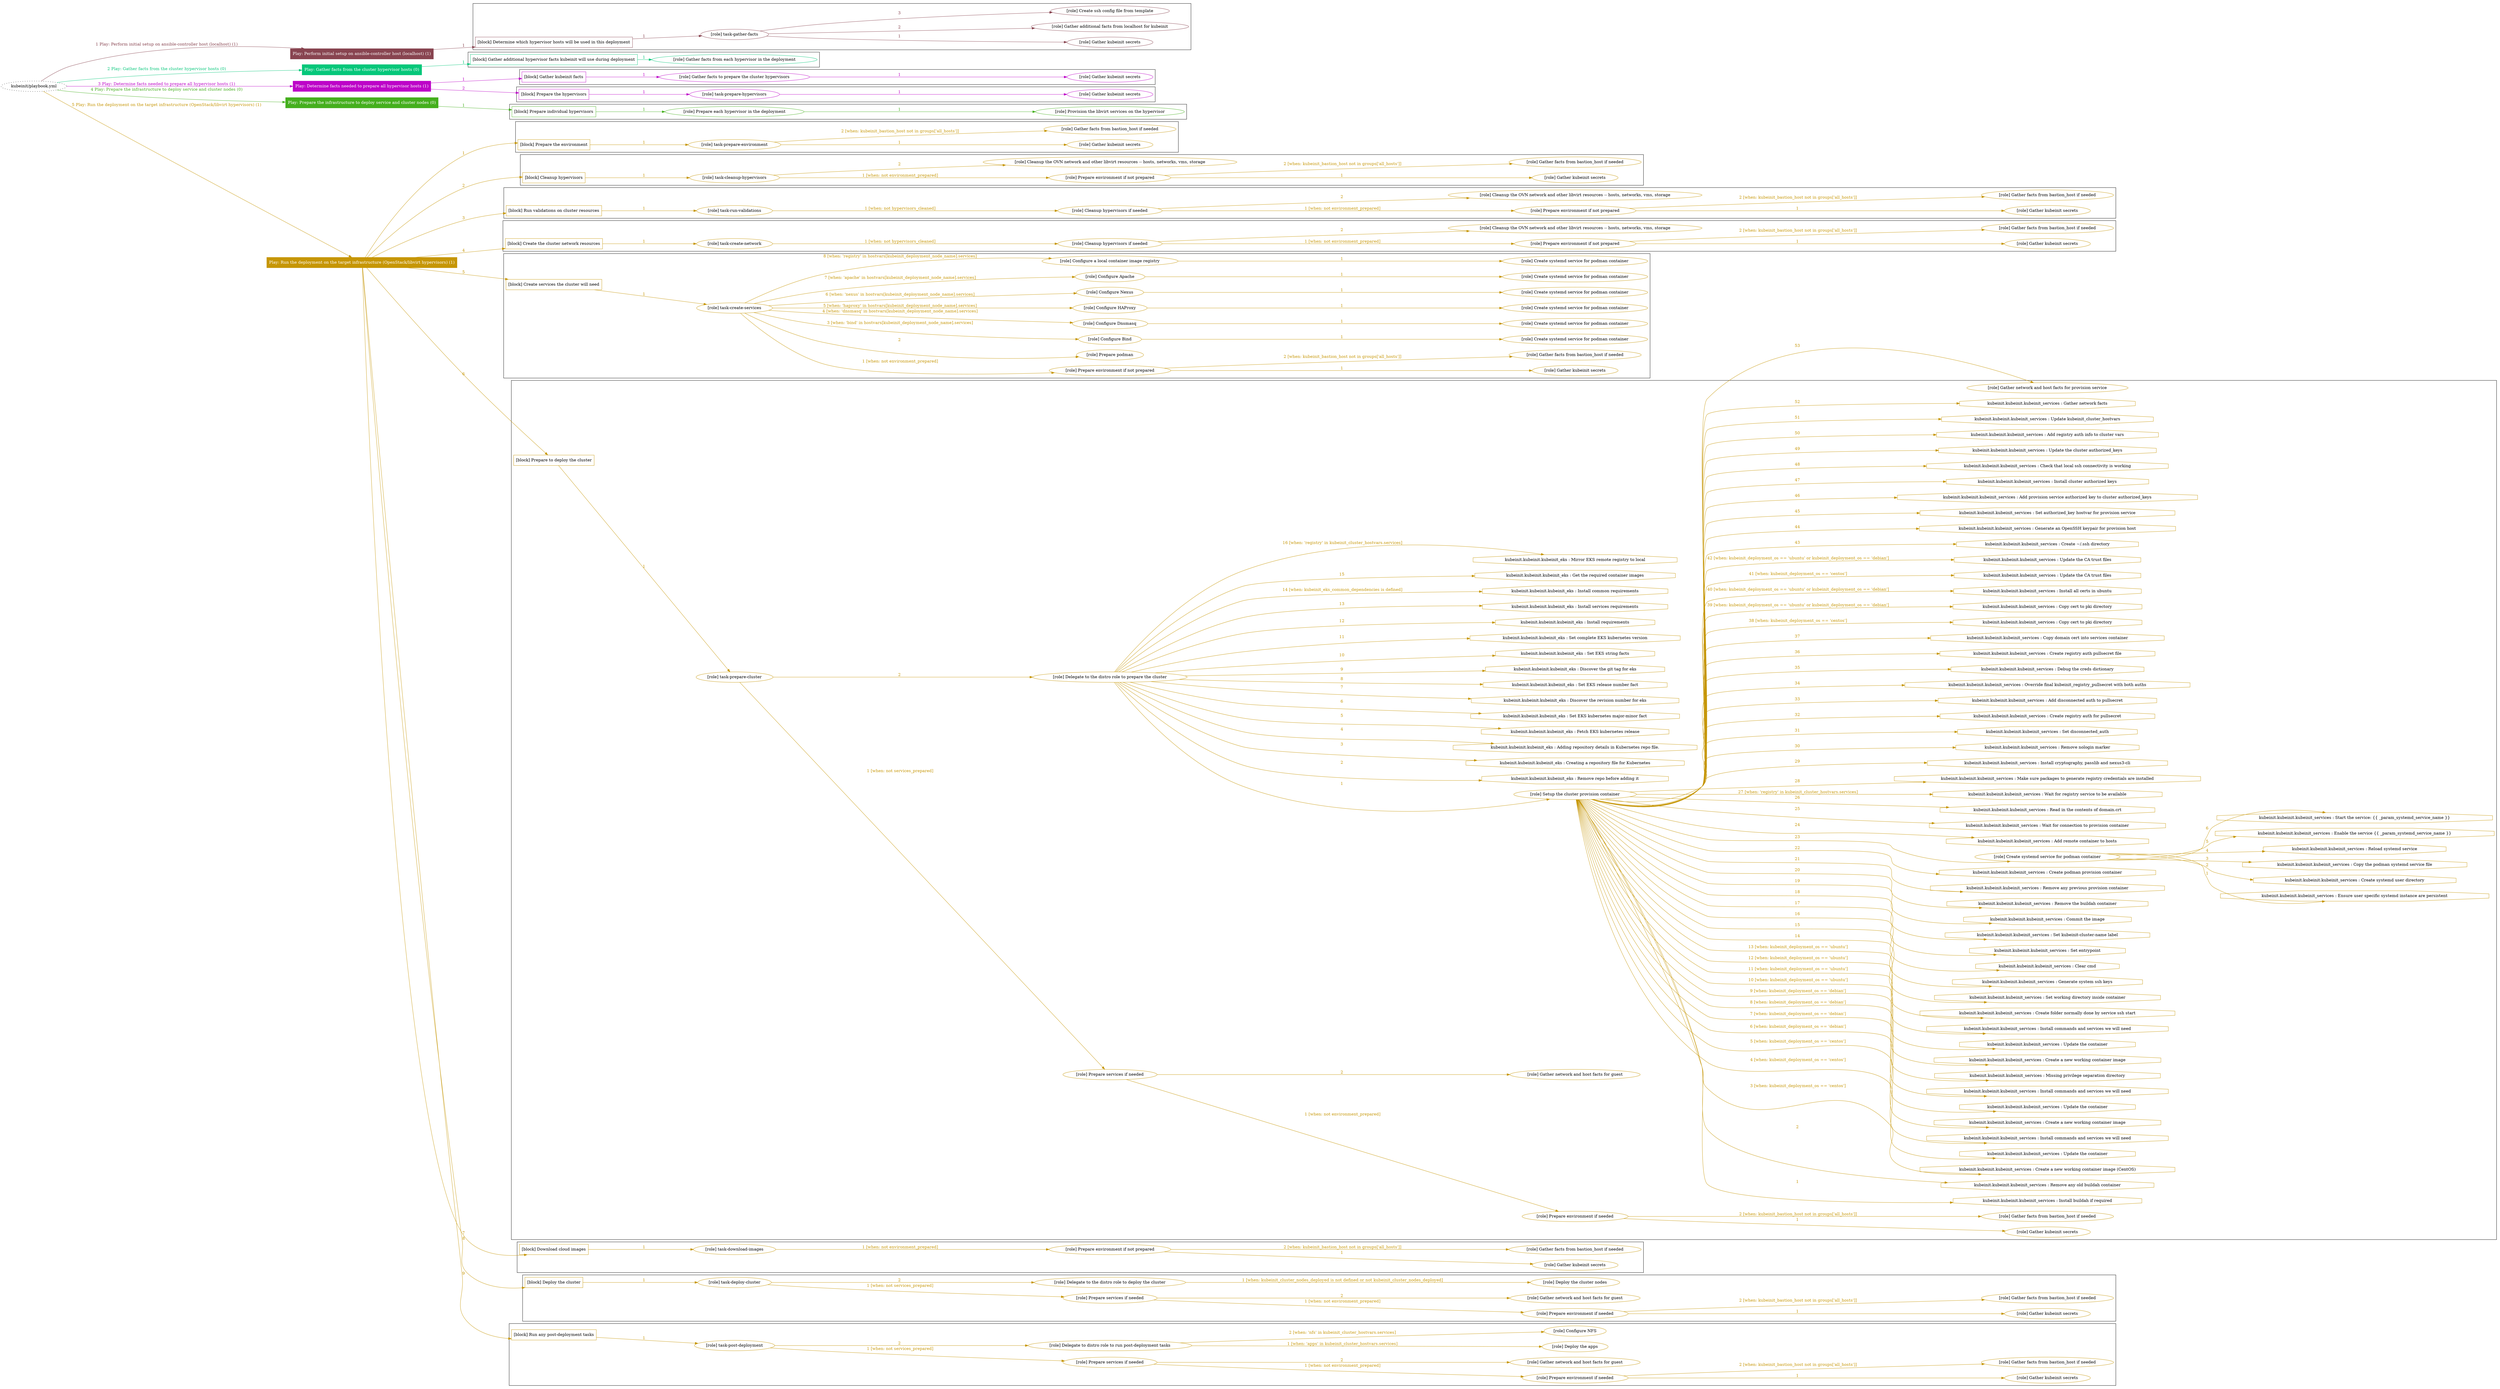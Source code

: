 digraph {
	graph [concentrate=true ordering=in rankdir=LR ratio=fill]
	edge [esep=5 sep=10]
	"kubeinit/playbook.yml" [URL="/home/runner/work/kubeinit/kubeinit/kubeinit/playbook.yml" id=playbook_14053bdc style=dotted]
	"kubeinit/playbook.yml" -> play_04cd8488 [label="1 Play: Perform initial setup on ansible-controller host (localhost) (1)" color="#884450" fontcolor="#884450" id=edge_play_04cd8488 labeltooltip="1 Play: Perform initial setup on ansible-controller host (localhost) (1)" tooltip="1 Play: Perform initial setup on ansible-controller host (localhost) (1)"]
	subgraph "Play: Perform initial setup on ansible-controller host (localhost) (1)" {
		play_04cd8488 [label="Play: Perform initial setup on ansible-controller host (localhost) (1)" URL="/home/runner/work/kubeinit/kubeinit/kubeinit/playbook.yml" color="#884450" fontcolor="#ffffff" id=play_04cd8488 shape=box style=filled tooltip=localhost]
		play_04cd8488 -> block_af6434f1 [label=1 color="#884450" fontcolor="#884450" id=edge_block_af6434f1 labeltooltip=1 tooltip=1]
		subgraph cluster_block_af6434f1 {
			block_af6434f1 [label="[block] Determine which hypervisor hosts will be used in this deployment" URL="/home/runner/work/kubeinit/kubeinit/kubeinit/playbook.yml" color="#884450" id=block_af6434f1 labeltooltip="Determine which hypervisor hosts will be used in this deployment" shape=box tooltip="Determine which hypervisor hosts will be used in this deployment"]
			block_af6434f1 -> role_e8d24152 [label="1 " color="#884450" fontcolor="#884450" id=edge_role_e8d24152 labeltooltip="1 " tooltip="1 "]
			subgraph "task-gather-facts" {
				role_e8d24152 [label="[role] task-gather-facts" URL="/home/runner/work/kubeinit/kubeinit/kubeinit/playbook.yml" color="#884450" id=role_e8d24152 tooltip="task-gather-facts"]
				role_e8d24152 -> role_877a6d85 [label="1 " color="#884450" fontcolor="#884450" id=edge_role_877a6d85 labeltooltip="1 " tooltip="1 "]
				subgraph "Gather kubeinit secrets" {
					role_877a6d85 [label="[role] Gather kubeinit secrets" URL="/home/runner/.ansible/collections/ansible_collections/kubeinit/kubeinit/roles/kubeinit_prepare/tasks/build_hypervisors_group.yml" color="#884450" id=role_877a6d85 tooltip="Gather kubeinit secrets"]
				}
				role_e8d24152 -> role_920c3a6f [label="2 " color="#884450" fontcolor="#884450" id=edge_role_920c3a6f labeltooltip="2 " tooltip="2 "]
				subgraph "Gather additional facts from localhost for kubeinit" {
					role_920c3a6f [label="[role] Gather additional facts from localhost for kubeinit" URL="/home/runner/.ansible/collections/ansible_collections/kubeinit/kubeinit/roles/kubeinit_prepare/tasks/build_hypervisors_group.yml" color="#884450" id=role_920c3a6f tooltip="Gather additional facts from localhost for kubeinit"]
				}
				role_e8d24152 -> role_68015f89 [label="3 " color="#884450" fontcolor="#884450" id=edge_role_68015f89 labeltooltip="3 " tooltip="3 "]
				subgraph "Create ssh config file from template" {
					role_68015f89 [label="[role] Create ssh config file from template" URL="/home/runner/.ansible/collections/ansible_collections/kubeinit/kubeinit/roles/kubeinit_prepare/tasks/build_hypervisors_group.yml" color="#884450" id=role_68015f89 tooltip="Create ssh config file from template"]
				}
			}
		}
	}
	"kubeinit/playbook.yml" -> play_4cbcca16 [label="2 Play: Gather facts from the cluster hypervisor hosts (0)" color="#05c77a" fontcolor="#05c77a" id=edge_play_4cbcca16 labeltooltip="2 Play: Gather facts from the cluster hypervisor hosts (0)" tooltip="2 Play: Gather facts from the cluster hypervisor hosts (0)"]
	subgraph "Play: Gather facts from the cluster hypervisor hosts (0)" {
		play_4cbcca16 [label="Play: Gather facts from the cluster hypervisor hosts (0)" URL="/home/runner/work/kubeinit/kubeinit/kubeinit/playbook.yml" color="#05c77a" fontcolor="#ffffff" id=play_4cbcca16 shape=box style=filled tooltip="Play: Gather facts from the cluster hypervisor hosts (0)"]
		play_4cbcca16 -> block_18f3015c [label=1 color="#05c77a" fontcolor="#05c77a" id=edge_block_18f3015c labeltooltip=1 tooltip=1]
		subgraph cluster_block_18f3015c {
			block_18f3015c [label="[block] Gather additional hypervisor facts kubeinit will use during deployment" URL="/home/runner/work/kubeinit/kubeinit/kubeinit/playbook.yml" color="#05c77a" id=block_18f3015c labeltooltip="Gather additional hypervisor facts kubeinit will use during deployment" shape=box tooltip="Gather additional hypervisor facts kubeinit will use during deployment"]
			block_18f3015c -> role_9d038cb2 [label="1 " color="#05c77a" fontcolor="#05c77a" id=edge_role_9d038cb2 labeltooltip="1 " tooltip="1 "]
			subgraph "Gather facts from each hypervisor in the deployment" {
				role_9d038cb2 [label="[role] Gather facts from each hypervisor in the deployment" URL="/home/runner/work/kubeinit/kubeinit/kubeinit/playbook.yml" color="#05c77a" id=role_9d038cb2 tooltip="Gather facts from each hypervisor in the deployment"]
			}
		}
	}
	"kubeinit/playbook.yml" -> play_cf967780 [label="3 Play: Determine facts needed to prepare all hypervisor hosts (1)" color="#bd04c8" fontcolor="#bd04c8" id=edge_play_cf967780 labeltooltip="3 Play: Determine facts needed to prepare all hypervisor hosts (1)" tooltip="3 Play: Determine facts needed to prepare all hypervisor hosts (1)"]
	subgraph "Play: Determine facts needed to prepare all hypervisor hosts (1)" {
		play_cf967780 [label="Play: Determine facts needed to prepare all hypervisor hosts (1)" URL="/home/runner/work/kubeinit/kubeinit/kubeinit/playbook.yml" color="#bd04c8" fontcolor="#ffffff" id=play_cf967780 shape=box style=filled tooltip=localhost]
		play_cf967780 -> block_c9e66fb8 [label=1 color="#bd04c8" fontcolor="#bd04c8" id=edge_block_c9e66fb8 labeltooltip=1 tooltip=1]
		subgraph cluster_block_c9e66fb8 {
			block_c9e66fb8 [label="[block] Gather kubeinit facts" URL="/home/runner/work/kubeinit/kubeinit/kubeinit/playbook.yml" color="#bd04c8" id=block_c9e66fb8 labeltooltip="Gather kubeinit facts" shape=box tooltip="Gather kubeinit facts"]
			block_c9e66fb8 -> role_3867ba5a [label="1 " color="#bd04c8" fontcolor="#bd04c8" id=edge_role_3867ba5a labeltooltip="1 " tooltip="1 "]
			subgraph "Gather facts to prepare the cluster hypervisors" {
				role_3867ba5a [label="[role] Gather facts to prepare the cluster hypervisors" URL="/home/runner/work/kubeinit/kubeinit/kubeinit/playbook.yml" color="#bd04c8" id=role_3867ba5a tooltip="Gather facts to prepare the cluster hypervisors"]
				role_3867ba5a -> role_ad270ae3 [label="1 " color="#bd04c8" fontcolor="#bd04c8" id=edge_role_ad270ae3 labeltooltip="1 " tooltip="1 "]
				subgraph "Gather kubeinit secrets" {
					role_ad270ae3 [label="[role] Gather kubeinit secrets" URL="/home/runner/.ansible/collections/ansible_collections/kubeinit/kubeinit/roles/kubeinit_prepare/tasks/gather_kubeinit_facts.yml" color="#bd04c8" id=role_ad270ae3 tooltip="Gather kubeinit secrets"]
				}
			}
		}
		play_cf967780 -> block_927cb200 [label=2 color="#bd04c8" fontcolor="#bd04c8" id=edge_block_927cb200 labeltooltip=2 tooltip=2]
		subgraph cluster_block_927cb200 {
			block_927cb200 [label="[block] Prepare the hypervisors" URL="/home/runner/work/kubeinit/kubeinit/kubeinit/playbook.yml" color="#bd04c8" id=block_927cb200 labeltooltip="Prepare the hypervisors" shape=box tooltip="Prepare the hypervisors"]
			block_927cb200 -> role_a6800125 [label="1 " color="#bd04c8" fontcolor="#bd04c8" id=edge_role_a6800125 labeltooltip="1 " tooltip="1 "]
			subgraph "task-prepare-hypervisors" {
				role_a6800125 [label="[role] task-prepare-hypervisors" URL="/home/runner/work/kubeinit/kubeinit/kubeinit/playbook.yml" color="#bd04c8" id=role_a6800125 tooltip="task-prepare-hypervisors"]
				role_a6800125 -> role_4d66aee7 [label="1 " color="#bd04c8" fontcolor="#bd04c8" id=edge_role_4d66aee7 labeltooltip="1 " tooltip="1 "]
				subgraph "Gather kubeinit secrets" {
					role_4d66aee7 [label="[role] Gather kubeinit secrets" URL="/home/runner/.ansible/collections/ansible_collections/kubeinit/kubeinit/roles/kubeinit_prepare/tasks/gather_kubeinit_facts.yml" color="#bd04c8" id=role_4d66aee7 tooltip="Gather kubeinit secrets"]
				}
			}
		}
	}
	"kubeinit/playbook.yml" -> play_49ad119c [label="4 Play: Prepare the infrastructure to deploy service and cluster nodes (0)" color="#44af1d" fontcolor="#44af1d" id=edge_play_49ad119c labeltooltip="4 Play: Prepare the infrastructure to deploy service and cluster nodes (0)" tooltip="4 Play: Prepare the infrastructure to deploy service and cluster nodes (0)"]
	subgraph "Play: Prepare the infrastructure to deploy service and cluster nodes (0)" {
		play_49ad119c [label="Play: Prepare the infrastructure to deploy service and cluster nodes (0)" URL="/home/runner/work/kubeinit/kubeinit/kubeinit/playbook.yml" color="#44af1d" fontcolor="#ffffff" id=play_49ad119c shape=box style=filled tooltip="Play: Prepare the infrastructure to deploy service and cluster nodes (0)"]
		play_49ad119c -> block_822becec [label=1 color="#44af1d" fontcolor="#44af1d" id=edge_block_822becec labeltooltip=1 tooltip=1]
		subgraph cluster_block_822becec {
			block_822becec [label="[block] Prepare individual hypervisors" URL="/home/runner/work/kubeinit/kubeinit/kubeinit/playbook.yml" color="#44af1d" id=block_822becec labeltooltip="Prepare individual hypervisors" shape=box tooltip="Prepare individual hypervisors"]
			block_822becec -> role_b294b228 [label="1 " color="#44af1d" fontcolor="#44af1d" id=edge_role_b294b228 labeltooltip="1 " tooltip="1 "]
			subgraph "Prepare each hypervisor in the deployment" {
				role_b294b228 [label="[role] Prepare each hypervisor in the deployment" URL="/home/runner/work/kubeinit/kubeinit/kubeinit/playbook.yml" color="#44af1d" id=role_b294b228 tooltip="Prepare each hypervisor in the deployment"]
				role_b294b228 -> role_4b9fafd6 [label="1 " color="#44af1d" fontcolor="#44af1d" id=edge_role_4b9fafd6 labeltooltip="1 " tooltip="1 "]
				subgraph "Provision the libvirt services on the hypervisor" {
					role_4b9fafd6 [label="[role] Provision the libvirt services on the hypervisor" URL="/home/runner/.ansible/collections/ansible_collections/kubeinit/kubeinit/roles/kubeinit_prepare/tasks/prepare_hypervisor.yml" color="#44af1d" id=role_4b9fafd6 tooltip="Provision the libvirt services on the hypervisor"]
				}
			}
		}
	}
	"kubeinit/playbook.yml" -> play_1eee9f22 [label="5 Play: Run the deployment on the target infrastructure (OpenStack/libvirt hypervisors) (1)" color="#c69606" fontcolor="#c69606" id=edge_play_1eee9f22 labeltooltip="5 Play: Run the deployment on the target infrastructure (OpenStack/libvirt hypervisors) (1)" tooltip="5 Play: Run the deployment on the target infrastructure (OpenStack/libvirt hypervisors) (1)"]
	subgraph "Play: Run the deployment on the target infrastructure (OpenStack/libvirt hypervisors) (1)" {
		play_1eee9f22 [label="Play: Run the deployment on the target infrastructure (OpenStack/libvirt hypervisors) (1)" URL="/home/runner/work/kubeinit/kubeinit/kubeinit/playbook.yml" color="#c69606" fontcolor="#ffffff" id=play_1eee9f22 shape=box style=filled tooltip=localhost]
		play_1eee9f22 -> block_50fe895b [label=1 color="#c69606" fontcolor="#c69606" id=edge_block_50fe895b labeltooltip=1 tooltip=1]
		subgraph cluster_block_50fe895b {
			block_50fe895b [label="[block] Prepare the environment" URL="/home/runner/work/kubeinit/kubeinit/kubeinit/playbook.yml" color="#c69606" id=block_50fe895b labeltooltip="Prepare the environment" shape=box tooltip="Prepare the environment"]
			block_50fe895b -> role_770e6e29 [label="1 " color="#c69606" fontcolor="#c69606" id=edge_role_770e6e29 labeltooltip="1 " tooltip="1 "]
			subgraph "task-prepare-environment" {
				role_770e6e29 [label="[role] task-prepare-environment" URL="/home/runner/work/kubeinit/kubeinit/kubeinit/playbook.yml" color="#c69606" id=role_770e6e29 tooltip="task-prepare-environment"]
				role_770e6e29 -> role_85d1d8b3 [label="1 " color="#c69606" fontcolor="#c69606" id=edge_role_85d1d8b3 labeltooltip="1 " tooltip="1 "]
				subgraph "Gather kubeinit secrets" {
					role_85d1d8b3 [label="[role] Gather kubeinit secrets" URL="/home/runner/.ansible/collections/ansible_collections/kubeinit/kubeinit/roles/kubeinit_prepare/tasks/gather_kubeinit_facts.yml" color="#c69606" id=role_85d1d8b3 tooltip="Gather kubeinit secrets"]
				}
				role_770e6e29 -> role_59d4c266 [label="2 [when: kubeinit_bastion_host not in groups['all_hosts']]" color="#c69606" fontcolor="#c69606" id=edge_role_59d4c266 labeltooltip="2 [when: kubeinit_bastion_host not in groups['all_hosts']]" tooltip="2 [when: kubeinit_bastion_host not in groups['all_hosts']]"]
				subgraph "Gather facts from bastion_host if needed" {
					role_59d4c266 [label="[role] Gather facts from bastion_host if needed" URL="/home/runner/.ansible/collections/ansible_collections/kubeinit/kubeinit/roles/kubeinit_prepare/tasks/main.yml" color="#c69606" id=role_59d4c266 tooltip="Gather facts from bastion_host if needed"]
				}
			}
		}
		play_1eee9f22 -> block_54203ed6 [label=2 color="#c69606" fontcolor="#c69606" id=edge_block_54203ed6 labeltooltip=2 tooltip=2]
		subgraph cluster_block_54203ed6 {
			block_54203ed6 [label="[block] Cleanup hypervisors" URL="/home/runner/work/kubeinit/kubeinit/kubeinit/playbook.yml" color="#c69606" id=block_54203ed6 labeltooltip="Cleanup hypervisors" shape=box tooltip="Cleanup hypervisors"]
			block_54203ed6 -> role_7560d313 [label="1 " color="#c69606" fontcolor="#c69606" id=edge_role_7560d313 labeltooltip="1 " tooltip="1 "]
			subgraph "task-cleanup-hypervisors" {
				role_7560d313 [label="[role] task-cleanup-hypervisors" URL="/home/runner/work/kubeinit/kubeinit/kubeinit/playbook.yml" color="#c69606" id=role_7560d313 tooltip="task-cleanup-hypervisors"]
				role_7560d313 -> role_3f1e66d3 [label="1 [when: not environment_prepared]" color="#c69606" fontcolor="#c69606" id=edge_role_3f1e66d3 labeltooltip="1 [when: not environment_prepared]" tooltip="1 [when: not environment_prepared]"]
				subgraph "Prepare environment if not prepared" {
					role_3f1e66d3 [label="[role] Prepare environment if not prepared" URL="/home/runner/.ansible/collections/ansible_collections/kubeinit/kubeinit/roles/kubeinit_libvirt/tasks/cleanup_hypervisors.yml" color="#c69606" id=role_3f1e66d3 tooltip="Prepare environment if not prepared"]
					role_3f1e66d3 -> role_7afe0c5b [label="1 " color="#c69606" fontcolor="#c69606" id=edge_role_7afe0c5b labeltooltip="1 " tooltip="1 "]
					subgraph "Gather kubeinit secrets" {
						role_7afe0c5b [label="[role] Gather kubeinit secrets" URL="/home/runner/.ansible/collections/ansible_collections/kubeinit/kubeinit/roles/kubeinit_prepare/tasks/gather_kubeinit_facts.yml" color="#c69606" id=role_7afe0c5b tooltip="Gather kubeinit secrets"]
					}
					role_3f1e66d3 -> role_f8b60a85 [label="2 [when: kubeinit_bastion_host not in groups['all_hosts']]" color="#c69606" fontcolor="#c69606" id=edge_role_f8b60a85 labeltooltip="2 [when: kubeinit_bastion_host not in groups['all_hosts']]" tooltip="2 [when: kubeinit_bastion_host not in groups['all_hosts']]"]
					subgraph "Gather facts from bastion_host if needed" {
						role_f8b60a85 [label="[role] Gather facts from bastion_host if needed" URL="/home/runner/.ansible/collections/ansible_collections/kubeinit/kubeinit/roles/kubeinit_prepare/tasks/main.yml" color="#c69606" id=role_f8b60a85 tooltip="Gather facts from bastion_host if needed"]
					}
				}
				role_7560d313 -> role_bc38e949 [label="2 " color="#c69606" fontcolor="#c69606" id=edge_role_bc38e949 labeltooltip="2 " tooltip="2 "]
				subgraph "Cleanup the OVN network and other libvirt resources -- hosts, networks, vms, storage" {
					role_bc38e949 [label="[role] Cleanup the OVN network and other libvirt resources -- hosts, networks, vms, storage" URL="/home/runner/.ansible/collections/ansible_collections/kubeinit/kubeinit/roles/kubeinit_libvirt/tasks/cleanup_hypervisors.yml" color="#c69606" id=role_bc38e949 tooltip="Cleanup the OVN network and other libvirt resources -- hosts, networks, vms, storage"]
				}
			}
		}
		play_1eee9f22 -> block_a3fc10a9 [label=3 color="#c69606" fontcolor="#c69606" id=edge_block_a3fc10a9 labeltooltip=3 tooltip=3]
		subgraph cluster_block_a3fc10a9 {
			block_a3fc10a9 [label="[block] Run validations on cluster resources" URL="/home/runner/work/kubeinit/kubeinit/kubeinit/playbook.yml" color="#c69606" id=block_a3fc10a9 labeltooltip="Run validations on cluster resources" shape=box tooltip="Run validations on cluster resources"]
			block_a3fc10a9 -> role_ec777675 [label="1 " color="#c69606" fontcolor="#c69606" id=edge_role_ec777675 labeltooltip="1 " tooltip="1 "]
			subgraph "task-run-validations" {
				role_ec777675 [label="[role] task-run-validations" URL="/home/runner/work/kubeinit/kubeinit/kubeinit/playbook.yml" color="#c69606" id=role_ec777675 tooltip="task-run-validations"]
				role_ec777675 -> role_9b2381c4 [label="1 [when: not hypervisors_cleaned]" color="#c69606" fontcolor="#c69606" id=edge_role_9b2381c4 labeltooltip="1 [when: not hypervisors_cleaned]" tooltip="1 [when: not hypervisors_cleaned]"]
				subgraph "Cleanup hypervisors if needed" {
					role_9b2381c4 [label="[role] Cleanup hypervisors if needed" URL="/home/runner/.ansible/collections/ansible_collections/kubeinit/kubeinit/roles/kubeinit_validations/tasks/main.yml" color="#c69606" id=role_9b2381c4 tooltip="Cleanup hypervisors if needed"]
					role_9b2381c4 -> role_a617cd70 [label="1 [when: not environment_prepared]" color="#c69606" fontcolor="#c69606" id=edge_role_a617cd70 labeltooltip="1 [when: not environment_prepared]" tooltip="1 [when: not environment_prepared]"]
					subgraph "Prepare environment if not prepared" {
						role_a617cd70 [label="[role] Prepare environment if not prepared" URL="/home/runner/.ansible/collections/ansible_collections/kubeinit/kubeinit/roles/kubeinit_libvirt/tasks/cleanup_hypervisors.yml" color="#c69606" id=role_a617cd70 tooltip="Prepare environment if not prepared"]
						role_a617cd70 -> role_03a56109 [label="1 " color="#c69606" fontcolor="#c69606" id=edge_role_03a56109 labeltooltip="1 " tooltip="1 "]
						subgraph "Gather kubeinit secrets" {
							role_03a56109 [label="[role] Gather kubeinit secrets" URL="/home/runner/.ansible/collections/ansible_collections/kubeinit/kubeinit/roles/kubeinit_prepare/tasks/gather_kubeinit_facts.yml" color="#c69606" id=role_03a56109 tooltip="Gather kubeinit secrets"]
						}
						role_a617cd70 -> role_63811152 [label="2 [when: kubeinit_bastion_host not in groups['all_hosts']]" color="#c69606" fontcolor="#c69606" id=edge_role_63811152 labeltooltip="2 [when: kubeinit_bastion_host not in groups['all_hosts']]" tooltip="2 [when: kubeinit_bastion_host not in groups['all_hosts']]"]
						subgraph "Gather facts from bastion_host if needed" {
							role_63811152 [label="[role] Gather facts from bastion_host if needed" URL="/home/runner/.ansible/collections/ansible_collections/kubeinit/kubeinit/roles/kubeinit_prepare/tasks/main.yml" color="#c69606" id=role_63811152 tooltip="Gather facts from bastion_host if needed"]
						}
					}
					role_9b2381c4 -> role_1a6ee429 [label="2 " color="#c69606" fontcolor="#c69606" id=edge_role_1a6ee429 labeltooltip="2 " tooltip="2 "]
					subgraph "Cleanup the OVN network and other libvirt resources -- hosts, networks, vms, storage" {
						role_1a6ee429 [label="[role] Cleanup the OVN network and other libvirt resources -- hosts, networks, vms, storage" URL="/home/runner/.ansible/collections/ansible_collections/kubeinit/kubeinit/roles/kubeinit_libvirt/tasks/cleanup_hypervisors.yml" color="#c69606" id=role_1a6ee429 tooltip="Cleanup the OVN network and other libvirt resources -- hosts, networks, vms, storage"]
					}
				}
			}
		}
		play_1eee9f22 -> block_7e3454ff [label=4 color="#c69606" fontcolor="#c69606" id=edge_block_7e3454ff labeltooltip=4 tooltip=4]
		subgraph cluster_block_7e3454ff {
			block_7e3454ff [label="[block] Create the cluster network resources" URL="/home/runner/work/kubeinit/kubeinit/kubeinit/playbook.yml" color="#c69606" id=block_7e3454ff labeltooltip="Create the cluster network resources" shape=box tooltip="Create the cluster network resources"]
			block_7e3454ff -> role_58afaf43 [label="1 " color="#c69606" fontcolor="#c69606" id=edge_role_58afaf43 labeltooltip="1 " tooltip="1 "]
			subgraph "task-create-network" {
				role_58afaf43 [label="[role] task-create-network" URL="/home/runner/work/kubeinit/kubeinit/kubeinit/playbook.yml" color="#c69606" id=role_58afaf43 tooltip="task-create-network"]
				role_58afaf43 -> role_e7ef300c [label="1 [when: not hypervisors_cleaned]" color="#c69606" fontcolor="#c69606" id=edge_role_e7ef300c labeltooltip="1 [when: not hypervisors_cleaned]" tooltip="1 [when: not hypervisors_cleaned]"]
				subgraph "Cleanup hypervisors if needed" {
					role_e7ef300c [label="[role] Cleanup hypervisors if needed" URL="/home/runner/.ansible/collections/ansible_collections/kubeinit/kubeinit/roles/kubeinit_libvirt/tasks/create_network.yml" color="#c69606" id=role_e7ef300c tooltip="Cleanup hypervisors if needed"]
					role_e7ef300c -> role_fea55701 [label="1 [when: not environment_prepared]" color="#c69606" fontcolor="#c69606" id=edge_role_fea55701 labeltooltip="1 [when: not environment_prepared]" tooltip="1 [when: not environment_prepared]"]
					subgraph "Prepare environment if not prepared" {
						role_fea55701 [label="[role] Prepare environment if not prepared" URL="/home/runner/.ansible/collections/ansible_collections/kubeinit/kubeinit/roles/kubeinit_libvirt/tasks/cleanup_hypervisors.yml" color="#c69606" id=role_fea55701 tooltip="Prepare environment if not prepared"]
						role_fea55701 -> role_66fdd571 [label="1 " color="#c69606" fontcolor="#c69606" id=edge_role_66fdd571 labeltooltip="1 " tooltip="1 "]
						subgraph "Gather kubeinit secrets" {
							role_66fdd571 [label="[role] Gather kubeinit secrets" URL="/home/runner/.ansible/collections/ansible_collections/kubeinit/kubeinit/roles/kubeinit_prepare/tasks/gather_kubeinit_facts.yml" color="#c69606" id=role_66fdd571 tooltip="Gather kubeinit secrets"]
						}
						role_fea55701 -> role_98368ce8 [label="2 [when: kubeinit_bastion_host not in groups['all_hosts']]" color="#c69606" fontcolor="#c69606" id=edge_role_98368ce8 labeltooltip="2 [when: kubeinit_bastion_host not in groups['all_hosts']]" tooltip="2 [when: kubeinit_bastion_host not in groups['all_hosts']]"]
						subgraph "Gather facts from bastion_host if needed" {
							role_98368ce8 [label="[role] Gather facts from bastion_host if needed" URL="/home/runner/.ansible/collections/ansible_collections/kubeinit/kubeinit/roles/kubeinit_prepare/tasks/main.yml" color="#c69606" id=role_98368ce8 tooltip="Gather facts from bastion_host if needed"]
						}
					}
					role_e7ef300c -> role_ad607cb2 [label="2 " color="#c69606" fontcolor="#c69606" id=edge_role_ad607cb2 labeltooltip="2 " tooltip="2 "]
					subgraph "Cleanup the OVN network and other libvirt resources -- hosts, networks, vms, storage" {
						role_ad607cb2 [label="[role] Cleanup the OVN network and other libvirt resources -- hosts, networks, vms, storage" URL="/home/runner/.ansible/collections/ansible_collections/kubeinit/kubeinit/roles/kubeinit_libvirt/tasks/cleanup_hypervisors.yml" color="#c69606" id=role_ad607cb2 tooltip="Cleanup the OVN network and other libvirt resources -- hosts, networks, vms, storage"]
					}
				}
			}
		}
		play_1eee9f22 -> block_7e9fa296 [label=5 color="#c69606" fontcolor="#c69606" id=edge_block_7e9fa296 labeltooltip=5 tooltip=5]
		subgraph cluster_block_7e9fa296 {
			block_7e9fa296 [label="[block] Create services the cluster will need" URL="/home/runner/work/kubeinit/kubeinit/kubeinit/playbook.yml" color="#c69606" id=block_7e9fa296 labeltooltip="Create services the cluster will need" shape=box tooltip="Create services the cluster will need"]
			block_7e9fa296 -> role_2a047f4b [label="1 " color="#c69606" fontcolor="#c69606" id=edge_role_2a047f4b labeltooltip="1 " tooltip="1 "]
			subgraph "task-create-services" {
				role_2a047f4b [label="[role] task-create-services" URL="/home/runner/work/kubeinit/kubeinit/kubeinit/playbook.yml" color="#c69606" id=role_2a047f4b tooltip="task-create-services"]
				role_2a047f4b -> role_2ec9cac3 [label="1 [when: not environment_prepared]" color="#c69606" fontcolor="#c69606" id=edge_role_2ec9cac3 labeltooltip="1 [when: not environment_prepared]" tooltip="1 [when: not environment_prepared]"]
				subgraph "Prepare environment if not prepared" {
					role_2ec9cac3 [label="[role] Prepare environment if not prepared" URL="/home/runner/.ansible/collections/ansible_collections/kubeinit/kubeinit/roles/kubeinit_services/tasks/main.yml" color="#c69606" id=role_2ec9cac3 tooltip="Prepare environment if not prepared"]
					role_2ec9cac3 -> role_e01c430b [label="1 " color="#c69606" fontcolor="#c69606" id=edge_role_e01c430b labeltooltip="1 " tooltip="1 "]
					subgraph "Gather kubeinit secrets" {
						role_e01c430b [label="[role] Gather kubeinit secrets" URL="/home/runner/.ansible/collections/ansible_collections/kubeinit/kubeinit/roles/kubeinit_prepare/tasks/gather_kubeinit_facts.yml" color="#c69606" id=role_e01c430b tooltip="Gather kubeinit secrets"]
					}
					role_2ec9cac3 -> role_a137bcc8 [label="2 [when: kubeinit_bastion_host not in groups['all_hosts']]" color="#c69606" fontcolor="#c69606" id=edge_role_a137bcc8 labeltooltip="2 [when: kubeinit_bastion_host not in groups['all_hosts']]" tooltip="2 [when: kubeinit_bastion_host not in groups['all_hosts']]"]
					subgraph "Gather facts from bastion_host if needed" {
						role_a137bcc8 [label="[role] Gather facts from bastion_host if needed" URL="/home/runner/.ansible/collections/ansible_collections/kubeinit/kubeinit/roles/kubeinit_prepare/tasks/main.yml" color="#c69606" id=role_a137bcc8 tooltip="Gather facts from bastion_host if needed"]
					}
				}
				role_2a047f4b -> role_644dabf3 [label="2 " color="#c69606" fontcolor="#c69606" id=edge_role_644dabf3 labeltooltip="2 " tooltip="2 "]
				subgraph "Prepare podman" {
					role_644dabf3 [label="[role] Prepare podman" URL="/home/runner/.ansible/collections/ansible_collections/kubeinit/kubeinit/roles/kubeinit_services/tasks/00_create_service_pod.yml" color="#c69606" id=role_644dabf3 tooltip="Prepare podman"]
				}
				role_2a047f4b -> role_a80b81ed [label="3 [when: 'bind' in hostvars[kubeinit_deployment_node_name].services]" color="#c69606" fontcolor="#c69606" id=edge_role_a80b81ed labeltooltip="3 [when: 'bind' in hostvars[kubeinit_deployment_node_name].services]" tooltip="3 [when: 'bind' in hostvars[kubeinit_deployment_node_name].services]"]
				subgraph "Configure Bind" {
					role_a80b81ed [label="[role] Configure Bind" URL="/home/runner/.ansible/collections/ansible_collections/kubeinit/kubeinit/roles/kubeinit_services/tasks/start_services_containers.yml" color="#c69606" id=role_a80b81ed tooltip="Configure Bind"]
					role_a80b81ed -> role_a076271e [label="1 " color="#c69606" fontcolor="#c69606" id=edge_role_a076271e labeltooltip="1 " tooltip="1 "]
					subgraph "Create systemd service for podman container" {
						role_a076271e [label="[role] Create systemd service for podman container" URL="/home/runner/.ansible/collections/ansible_collections/kubeinit/kubeinit/roles/kubeinit_bind/tasks/main.yml" color="#c69606" id=role_a076271e tooltip="Create systemd service for podman container"]
					}
				}
				role_2a047f4b -> role_c9f60958 [label="4 [when: 'dnsmasq' in hostvars[kubeinit_deployment_node_name].services]" color="#c69606" fontcolor="#c69606" id=edge_role_c9f60958 labeltooltip="4 [when: 'dnsmasq' in hostvars[kubeinit_deployment_node_name].services]" tooltip="4 [when: 'dnsmasq' in hostvars[kubeinit_deployment_node_name].services]"]
				subgraph "Configure Dnsmasq" {
					role_c9f60958 [label="[role] Configure Dnsmasq" URL="/home/runner/.ansible/collections/ansible_collections/kubeinit/kubeinit/roles/kubeinit_services/tasks/start_services_containers.yml" color="#c69606" id=role_c9f60958 tooltip="Configure Dnsmasq"]
					role_c9f60958 -> role_7eb34307 [label="1 " color="#c69606" fontcolor="#c69606" id=edge_role_7eb34307 labeltooltip="1 " tooltip="1 "]
					subgraph "Create systemd service for podman container" {
						role_7eb34307 [label="[role] Create systemd service for podman container" URL="/home/runner/.ansible/collections/ansible_collections/kubeinit/kubeinit/roles/kubeinit_dnsmasq/tasks/main.yml" color="#c69606" id=role_7eb34307 tooltip="Create systemd service for podman container"]
					}
				}
				role_2a047f4b -> role_8558d19e [label="5 [when: 'haproxy' in hostvars[kubeinit_deployment_node_name].services]" color="#c69606" fontcolor="#c69606" id=edge_role_8558d19e labeltooltip="5 [when: 'haproxy' in hostvars[kubeinit_deployment_node_name].services]" tooltip="5 [when: 'haproxy' in hostvars[kubeinit_deployment_node_name].services]"]
				subgraph "Configure HAProxy" {
					role_8558d19e [label="[role] Configure HAProxy" URL="/home/runner/.ansible/collections/ansible_collections/kubeinit/kubeinit/roles/kubeinit_services/tasks/start_services_containers.yml" color="#c69606" id=role_8558d19e tooltip="Configure HAProxy"]
					role_8558d19e -> role_8decc820 [label="1 " color="#c69606" fontcolor="#c69606" id=edge_role_8decc820 labeltooltip="1 " tooltip="1 "]
					subgraph "Create systemd service for podman container" {
						role_8decc820 [label="[role] Create systemd service for podman container" URL="/home/runner/.ansible/collections/ansible_collections/kubeinit/kubeinit/roles/kubeinit_haproxy/tasks/main.yml" color="#c69606" id=role_8decc820 tooltip="Create systemd service for podman container"]
					}
				}
				role_2a047f4b -> role_4df140c1 [label="6 [when: 'nexus' in hostvars[kubeinit_deployment_node_name].services]" color="#c69606" fontcolor="#c69606" id=edge_role_4df140c1 labeltooltip="6 [when: 'nexus' in hostvars[kubeinit_deployment_node_name].services]" tooltip="6 [when: 'nexus' in hostvars[kubeinit_deployment_node_name].services]"]
				subgraph "Configure Nexus" {
					role_4df140c1 [label="[role] Configure Nexus" URL="/home/runner/.ansible/collections/ansible_collections/kubeinit/kubeinit/roles/kubeinit_services/tasks/start_services_containers.yml" color="#c69606" id=role_4df140c1 tooltip="Configure Nexus"]
					role_4df140c1 -> role_16787ab5 [label="1 " color="#c69606" fontcolor="#c69606" id=edge_role_16787ab5 labeltooltip="1 " tooltip="1 "]
					subgraph "Create systemd service for podman container" {
						role_16787ab5 [label="[role] Create systemd service for podman container" URL="/home/runner/.ansible/collections/ansible_collections/kubeinit/kubeinit/roles/kubeinit_nexus/tasks/main.yml" color="#c69606" id=role_16787ab5 tooltip="Create systemd service for podman container"]
					}
				}
				role_2a047f4b -> role_44088469 [label="7 [when: 'apache' in hostvars[kubeinit_deployment_node_name].services]" color="#c69606" fontcolor="#c69606" id=edge_role_44088469 labeltooltip="7 [when: 'apache' in hostvars[kubeinit_deployment_node_name].services]" tooltip="7 [when: 'apache' in hostvars[kubeinit_deployment_node_name].services]"]
				subgraph "Configure Apache" {
					role_44088469 [label="[role] Configure Apache" URL="/home/runner/.ansible/collections/ansible_collections/kubeinit/kubeinit/roles/kubeinit_services/tasks/start_services_containers.yml" color="#c69606" id=role_44088469 tooltip="Configure Apache"]
					role_44088469 -> role_ed01d042 [label="1 " color="#c69606" fontcolor="#c69606" id=edge_role_ed01d042 labeltooltip="1 " tooltip="1 "]
					subgraph "Create systemd service for podman container" {
						role_ed01d042 [label="[role] Create systemd service for podman container" URL="/home/runner/.ansible/collections/ansible_collections/kubeinit/kubeinit/roles/kubeinit_apache/tasks/main.yml" color="#c69606" id=role_ed01d042 tooltip="Create systemd service for podman container"]
					}
				}
				role_2a047f4b -> role_90419d22 [label="8 [when: 'registry' in hostvars[kubeinit_deployment_node_name].services]" color="#c69606" fontcolor="#c69606" id=edge_role_90419d22 labeltooltip="8 [when: 'registry' in hostvars[kubeinit_deployment_node_name].services]" tooltip="8 [when: 'registry' in hostvars[kubeinit_deployment_node_name].services]"]
				subgraph "Configure a local container image registry" {
					role_90419d22 [label="[role] Configure a local container image registry" URL="/home/runner/.ansible/collections/ansible_collections/kubeinit/kubeinit/roles/kubeinit_services/tasks/start_services_containers.yml" color="#c69606" id=role_90419d22 tooltip="Configure a local container image registry"]
					role_90419d22 -> role_c229d51a [label="1 " color="#c69606" fontcolor="#c69606" id=edge_role_c229d51a labeltooltip="1 " tooltip="1 "]
					subgraph "Create systemd service for podman container" {
						role_c229d51a [label="[role] Create systemd service for podman container" URL="/home/runner/.ansible/collections/ansible_collections/kubeinit/kubeinit/roles/kubeinit_registry/tasks/main.yml" color="#c69606" id=role_c229d51a tooltip="Create systemd service for podman container"]
					}
				}
			}
		}
		play_1eee9f22 -> block_1231c8d9 [label=6 color="#c69606" fontcolor="#c69606" id=edge_block_1231c8d9 labeltooltip=6 tooltip=6]
		subgraph cluster_block_1231c8d9 {
			block_1231c8d9 [label="[block] Prepare to deploy the cluster" URL="/home/runner/work/kubeinit/kubeinit/kubeinit/playbook.yml" color="#c69606" id=block_1231c8d9 labeltooltip="Prepare to deploy the cluster" shape=box tooltip="Prepare to deploy the cluster"]
			block_1231c8d9 -> role_bd75367c [label="1 " color="#c69606" fontcolor="#c69606" id=edge_role_bd75367c labeltooltip="1 " tooltip="1 "]
			subgraph "task-prepare-cluster" {
				role_bd75367c [label="[role] task-prepare-cluster" URL="/home/runner/work/kubeinit/kubeinit/kubeinit/playbook.yml" color="#c69606" id=role_bd75367c tooltip="task-prepare-cluster"]
				role_bd75367c -> role_da7f896a [label="1 [when: not services_prepared]" color="#c69606" fontcolor="#c69606" id=edge_role_da7f896a labeltooltip="1 [when: not services_prepared]" tooltip="1 [when: not services_prepared]"]
				subgraph "Prepare services if needed" {
					role_da7f896a [label="[role] Prepare services if needed" URL="/home/runner/.ansible/collections/ansible_collections/kubeinit/kubeinit/roles/kubeinit_prepare/tasks/prepare_cluster.yml" color="#c69606" id=role_da7f896a tooltip="Prepare services if needed"]
					role_da7f896a -> role_c1c0717f [label="1 [when: not environment_prepared]" color="#c69606" fontcolor="#c69606" id=edge_role_c1c0717f labeltooltip="1 [when: not environment_prepared]" tooltip="1 [when: not environment_prepared]"]
					subgraph "Prepare environment if needed" {
						role_c1c0717f [label="[role] Prepare environment if needed" URL="/home/runner/.ansible/collections/ansible_collections/kubeinit/kubeinit/roles/kubeinit_services/tasks/prepare_services.yml" color="#c69606" id=role_c1c0717f tooltip="Prepare environment if needed"]
						role_c1c0717f -> role_aa7defef [label="1 " color="#c69606" fontcolor="#c69606" id=edge_role_aa7defef labeltooltip="1 " tooltip="1 "]
						subgraph "Gather kubeinit secrets" {
							role_aa7defef [label="[role] Gather kubeinit secrets" URL="/home/runner/.ansible/collections/ansible_collections/kubeinit/kubeinit/roles/kubeinit_prepare/tasks/gather_kubeinit_facts.yml" color="#c69606" id=role_aa7defef tooltip="Gather kubeinit secrets"]
						}
						role_c1c0717f -> role_9f4cb48f [label="2 [when: kubeinit_bastion_host not in groups['all_hosts']]" color="#c69606" fontcolor="#c69606" id=edge_role_9f4cb48f labeltooltip="2 [when: kubeinit_bastion_host not in groups['all_hosts']]" tooltip="2 [when: kubeinit_bastion_host not in groups['all_hosts']]"]
						subgraph "Gather facts from bastion_host if needed" {
							role_9f4cb48f [label="[role] Gather facts from bastion_host if needed" URL="/home/runner/.ansible/collections/ansible_collections/kubeinit/kubeinit/roles/kubeinit_prepare/tasks/main.yml" color="#c69606" id=role_9f4cb48f tooltip="Gather facts from bastion_host if needed"]
						}
					}
					role_da7f896a -> role_59abd1cb [label="2 " color="#c69606" fontcolor="#c69606" id=edge_role_59abd1cb labeltooltip="2 " tooltip="2 "]
					subgraph "Gather network and host facts for guest" {
						role_59abd1cb [label="[role] Gather network and host facts for guest" URL="/home/runner/.ansible/collections/ansible_collections/kubeinit/kubeinit/roles/kubeinit_services/tasks/prepare_services.yml" color="#c69606" id=role_59abd1cb tooltip="Gather network and host facts for guest"]
					}
				}
				role_bd75367c -> role_2d400566 [label="2 " color="#c69606" fontcolor="#c69606" id=edge_role_2d400566 labeltooltip="2 " tooltip="2 "]
				subgraph "Delegate to the distro role to prepare the cluster" {
					role_2d400566 [label="[role] Delegate to the distro role to prepare the cluster" URL="/home/runner/.ansible/collections/ansible_collections/kubeinit/kubeinit/roles/kubeinit_prepare/tasks/prepare_cluster.yml" color="#c69606" id=role_2d400566 tooltip="Delegate to the distro role to prepare the cluster"]
					role_2d400566 -> role_7e6aab12 [label="1 " color="#c69606" fontcolor="#c69606" id=edge_role_7e6aab12 labeltooltip="1 " tooltip="1 "]
					subgraph "Setup the cluster provision container" {
						role_7e6aab12 [label="[role] Setup the cluster provision container" URL="/home/runner/.ansible/collections/ansible_collections/kubeinit/kubeinit/roles/kubeinit_eks/tasks/prepare_cluster.yml" color="#c69606" id=role_7e6aab12 tooltip="Setup the cluster provision container"]
						task_32fbe39c [label="kubeinit.kubeinit.kubeinit_services : Install buildah if required" URL="/home/runner/.ansible/collections/ansible_collections/kubeinit/kubeinit/roles/kubeinit_services/tasks/create_provision_container.yml" color="#c69606" id=task_32fbe39c shape=octagon tooltip="kubeinit.kubeinit.kubeinit_services : Install buildah if required"]
						role_7e6aab12 -> task_32fbe39c [label="1 " color="#c69606" fontcolor="#c69606" id=edge_task_32fbe39c labeltooltip="1 " tooltip="1 "]
						task_734cd9fc [label="kubeinit.kubeinit.kubeinit_services : Remove any old buildah container" URL="/home/runner/.ansible/collections/ansible_collections/kubeinit/kubeinit/roles/kubeinit_services/tasks/create_provision_container.yml" color="#c69606" id=task_734cd9fc shape=octagon tooltip="kubeinit.kubeinit.kubeinit_services : Remove any old buildah container"]
						role_7e6aab12 -> task_734cd9fc [label="2 " color="#c69606" fontcolor="#c69606" id=edge_task_734cd9fc labeltooltip="2 " tooltip="2 "]
						task_df942cb8 [label="kubeinit.kubeinit.kubeinit_services : Create a new working container image (CentOS)" URL="/home/runner/.ansible/collections/ansible_collections/kubeinit/kubeinit/roles/kubeinit_services/tasks/create_provision_container.yml" color="#c69606" id=task_df942cb8 shape=octagon tooltip="kubeinit.kubeinit.kubeinit_services : Create a new working container image (CentOS)"]
						role_7e6aab12 -> task_df942cb8 [label="3 [when: kubeinit_deployment_os == 'centos']" color="#c69606" fontcolor="#c69606" id=edge_task_df942cb8 labeltooltip="3 [when: kubeinit_deployment_os == 'centos']" tooltip="3 [when: kubeinit_deployment_os == 'centos']"]
						task_218fe0b8 [label="kubeinit.kubeinit.kubeinit_services : Update the container" URL="/home/runner/.ansible/collections/ansible_collections/kubeinit/kubeinit/roles/kubeinit_services/tasks/create_provision_container.yml" color="#c69606" id=task_218fe0b8 shape=octagon tooltip="kubeinit.kubeinit.kubeinit_services : Update the container"]
						role_7e6aab12 -> task_218fe0b8 [label="4 [when: kubeinit_deployment_os == 'centos']" color="#c69606" fontcolor="#c69606" id=edge_task_218fe0b8 labeltooltip="4 [when: kubeinit_deployment_os == 'centos']" tooltip="4 [when: kubeinit_deployment_os == 'centos']"]
						task_a06735ee [label="kubeinit.kubeinit.kubeinit_services : Install commands and services we will need" URL="/home/runner/.ansible/collections/ansible_collections/kubeinit/kubeinit/roles/kubeinit_services/tasks/create_provision_container.yml" color="#c69606" id=task_a06735ee shape=octagon tooltip="kubeinit.kubeinit.kubeinit_services : Install commands and services we will need"]
						role_7e6aab12 -> task_a06735ee [label="5 [when: kubeinit_deployment_os == 'centos']" color="#c69606" fontcolor="#c69606" id=edge_task_a06735ee labeltooltip="5 [when: kubeinit_deployment_os == 'centos']" tooltip="5 [when: kubeinit_deployment_os == 'centos']"]
						task_00eab207 [label="kubeinit.kubeinit.kubeinit_services : Create a new working container image" URL="/home/runner/.ansible/collections/ansible_collections/kubeinit/kubeinit/roles/kubeinit_services/tasks/create_provision_container.yml" color="#c69606" id=task_00eab207 shape=octagon tooltip="kubeinit.kubeinit.kubeinit_services : Create a new working container image"]
						role_7e6aab12 -> task_00eab207 [label="6 [when: kubeinit_deployment_os == 'debian']" color="#c69606" fontcolor="#c69606" id=edge_task_00eab207 labeltooltip="6 [when: kubeinit_deployment_os == 'debian']" tooltip="6 [when: kubeinit_deployment_os == 'debian']"]
						task_8a014ef1 [label="kubeinit.kubeinit.kubeinit_services : Update the container" URL="/home/runner/.ansible/collections/ansible_collections/kubeinit/kubeinit/roles/kubeinit_services/tasks/create_provision_container.yml" color="#c69606" id=task_8a014ef1 shape=octagon tooltip="kubeinit.kubeinit.kubeinit_services : Update the container"]
						role_7e6aab12 -> task_8a014ef1 [label="7 [when: kubeinit_deployment_os == 'debian']" color="#c69606" fontcolor="#c69606" id=edge_task_8a014ef1 labeltooltip="7 [when: kubeinit_deployment_os == 'debian']" tooltip="7 [when: kubeinit_deployment_os == 'debian']"]
						task_fe373560 [label="kubeinit.kubeinit.kubeinit_services : Install commands and services we will need" URL="/home/runner/.ansible/collections/ansible_collections/kubeinit/kubeinit/roles/kubeinit_services/tasks/create_provision_container.yml" color="#c69606" id=task_fe373560 shape=octagon tooltip="kubeinit.kubeinit.kubeinit_services : Install commands and services we will need"]
						role_7e6aab12 -> task_fe373560 [label="8 [when: kubeinit_deployment_os == 'debian']" color="#c69606" fontcolor="#c69606" id=edge_task_fe373560 labeltooltip="8 [when: kubeinit_deployment_os == 'debian']" tooltip="8 [when: kubeinit_deployment_os == 'debian']"]
						task_80be7890 [label="kubeinit.kubeinit.kubeinit_services : Missing privilege separation directory" URL="/home/runner/.ansible/collections/ansible_collections/kubeinit/kubeinit/roles/kubeinit_services/tasks/create_provision_container.yml" color="#c69606" id=task_80be7890 shape=octagon tooltip="kubeinit.kubeinit.kubeinit_services : Missing privilege separation directory"]
						role_7e6aab12 -> task_80be7890 [label="9 [when: kubeinit_deployment_os == 'debian']" color="#c69606" fontcolor="#c69606" id=edge_task_80be7890 labeltooltip="9 [when: kubeinit_deployment_os == 'debian']" tooltip="9 [when: kubeinit_deployment_os == 'debian']"]
						task_3340a4dc [label="kubeinit.kubeinit.kubeinit_services : Create a new working container image" URL="/home/runner/.ansible/collections/ansible_collections/kubeinit/kubeinit/roles/kubeinit_services/tasks/create_provision_container.yml" color="#c69606" id=task_3340a4dc shape=octagon tooltip="kubeinit.kubeinit.kubeinit_services : Create a new working container image"]
						role_7e6aab12 -> task_3340a4dc [label="10 [when: kubeinit_deployment_os == 'ubuntu']" color="#c69606" fontcolor="#c69606" id=edge_task_3340a4dc labeltooltip="10 [when: kubeinit_deployment_os == 'ubuntu']" tooltip="10 [when: kubeinit_deployment_os == 'ubuntu']"]
						task_f165d087 [label="kubeinit.kubeinit.kubeinit_services : Update the container" URL="/home/runner/.ansible/collections/ansible_collections/kubeinit/kubeinit/roles/kubeinit_services/tasks/create_provision_container.yml" color="#c69606" id=task_f165d087 shape=octagon tooltip="kubeinit.kubeinit.kubeinit_services : Update the container"]
						role_7e6aab12 -> task_f165d087 [label="11 [when: kubeinit_deployment_os == 'ubuntu']" color="#c69606" fontcolor="#c69606" id=edge_task_f165d087 labeltooltip="11 [when: kubeinit_deployment_os == 'ubuntu']" tooltip="11 [when: kubeinit_deployment_os == 'ubuntu']"]
						task_953f57ac [label="kubeinit.kubeinit.kubeinit_services : Install commands and services we will need" URL="/home/runner/.ansible/collections/ansible_collections/kubeinit/kubeinit/roles/kubeinit_services/tasks/create_provision_container.yml" color="#c69606" id=task_953f57ac shape=octagon tooltip="kubeinit.kubeinit.kubeinit_services : Install commands and services we will need"]
						role_7e6aab12 -> task_953f57ac [label="12 [when: kubeinit_deployment_os == 'ubuntu']" color="#c69606" fontcolor="#c69606" id=edge_task_953f57ac labeltooltip="12 [when: kubeinit_deployment_os == 'ubuntu']" tooltip="12 [when: kubeinit_deployment_os == 'ubuntu']"]
						task_1dfa603e [label="kubeinit.kubeinit.kubeinit_services : Create folder normally done by service ssh start" URL="/home/runner/.ansible/collections/ansible_collections/kubeinit/kubeinit/roles/kubeinit_services/tasks/create_provision_container.yml" color="#c69606" id=task_1dfa603e shape=octagon tooltip="kubeinit.kubeinit.kubeinit_services : Create folder normally done by service ssh start"]
						role_7e6aab12 -> task_1dfa603e [label="13 [when: kubeinit_deployment_os == 'ubuntu']" color="#c69606" fontcolor="#c69606" id=edge_task_1dfa603e labeltooltip="13 [when: kubeinit_deployment_os == 'ubuntu']" tooltip="13 [when: kubeinit_deployment_os == 'ubuntu']"]
						task_d79bccc3 [label="kubeinit.kubeinit.kubeinit_services : Set working directory inside container" URL="/home/runner/.ansible/collections/ansible_collections/kubeinit/kubeinit/roles/kubeinit_services/tasks/create_provision_container.yml" color="#c69606" id=task_d79bccc3 shape=octagon tooltip="kubeinit.kubeinit.kubeinit_services : Set working directory inside container"]
						role_7e6aab12 -> task_d79bccc3 [label="14 " color="#c69606" fontcolor="#c69606" id=edge_task_d79bccc3 labeltooltip="14 " tooltip="14 "]
						task_561d86eb [label="kubeinit.kubeinit.kubeinit_services : Generate system ssh keys" URL="/home/runner/.ansible/collections/ansible_collections/kubeinit/kubeinit/roles/kubeinit_services/tasks/create_provision_container.yml" color="#c69606" id=task_561d86eb shape=octagon tooltip="kubeinit.kubeinit.kubeinit_services : Generate system ssh keys"]
						role_7e6aab12 -> task_561d86eb [label="15 " color="#c69606" fontcolor="#c69606" id=edge_task_561d86eb labeltooltip="15 " tooltip="15 "]
						task_dcb577c7 [label="kubeinit.kubeinit.kubeinit_services : Clear cmd" URL="/home/runner/.ansible/collections/ansible_collections/kubeinit/kubeinit/roles/kubeinit_services/tasks/create_provision_container.yml" color="#c69606" id=task_dcb577c7 shape=octagon tooltip="kubeinit.kubeinit.kubeinit_services : Clear cmd"]
						role_7e6aab12 -> task_dcb577c7 [label="16 " color="#c69606" fontcolor="#c69606" id=edge_task_dcb577c7 labeltooltip="16 " tooltip="16 "]
						task_dd29f291 [label="kubeinit.kubeinit.kubeinit_services : Set entrypoint" URL="/home/runner/.ansible/collections/ansible_collections/kubeinit/kubeinit/roles/kubeinit_services/tasks/create_provision_container.yml" color="#c69606" id=task_dd29f291 shape=octagon tooltip="kubeinit.kubeinit.kubeinit_services : Set entrypoint"]
						role_7e6aab12 -> task_dd29f291 [label="17 " color="#c69606" fontcolor="#c69606" id=edge_task_dd29f291 labeltooltip="17 " tooltip="17 "]
						task_43849d4d [label="kubeinit.kubeinit.kubeinit_services : Set kubeinit-cluster-name label" URL="/home/runner/.ansible/collections/ansible_collections/kubeinit/kubeinit/roles/kubeinit_services/tasks/create_provision_container.yml" color="#c69606" id=task_43849d4d shape=octagon tooltip="kubeinit.kubeinit.kubeinit_services : Set kubeinit-cluster-name label"]
						role_7e6aab12 -> task_43849d4d [label="18 " color="#c69606" fontcolor="#c69606" id=edge_task_43849d4d labeltooltip="18 " tooltip="18 "]
						task_d5b78fe4 [label="kubeinit.kubeinit.kubeinit_services : Commit the image" URL="/home/runner/.ansible/collections/ansible_collections/kubeinit/kubeinit/roles/kubeinit_services/tasks/create_provision_container.yml" color="#c69606" id=task_d5b78fe4 shape=octagon tooltip="kubeinit.kubeinit.kubeinit_services : Commit the image"]
						role_7e6aab12 -> task_d5b78fe4 [label="19 " color="#c69606" fontcolor="#c69606" id=edge_task_d5b78fe4 labeltooltip="19 " tooltip="19 "]
						task_41cee2dc [label="kubeinit.kubeinit.kubeinit_services : Remove the buildah container" URL="/home/runner/.ansible/collections/ansible_collections/kubeinit/kubeinit/roles/kubeinit_services/tasks/create_provision_container.yml" color="#c69606" id=task_41cee2dc shape=octagon tooltip="kubeinit.kubeinit.kubeinit_services : Remove the buildah container"]
						role_7e6aab12 -> task_41cee2dc [label="20 " color="#c69606" fontcolor="#c69606" id=edge_task_41cee2dc labeltooltip="20 " tooltip="20 "]
						task_5c4a636b [label="kubeinit.kubeinit.kubeinit_services : Remove any previous provision container" URL="/home/runner/.ansible/collections/ansible_collections/kubeinit/kubeinit/roles/kubeinit_services/tasks/create_provision_container.yml" color="#c69606" id=task_5c4a636b shape=octagon tooltip="kubeinit.kubeinit.kubeinit_services : Remove any previous provision container"]
						role_7e6aab12 -> task_5c4a636b [label="21 " color="#c69606" fontcolor="#c69606" id=edge_task_5c4a636b labeltooltip="21 " tooltip="21 "]
						task_8856efe4 [label="kubeinit.kubeinit.kubeinit_services : Create podman provision container" URL="/home/runner/.ansible/collections/ansible_collections/kubeinit/kubeinit/roles/kubeinit_services/tasks/create_provision_container.yml" color="#c69606" id=task_8856efe4 shape=octagon tooltip="kubeinit.kubeinit.kubeinit_services : Create podman provision container"]
						role_7e6aab12 -> task_8856efe4 [label="22 " color="#c69606" fontcolor="#c69606" id=edge_task_8856efe4 labeltooltip="22 " tooltip="22 "]
						role_7e6aab12 -> role_0dcccb4e [label="23 " color="#c69606" fontcolor="#c69606" id=edge_role_0dcccb4e labeltooltip="23 " tooltip="23 "]
						subgraph "Create systemd service for podman container" {
							role_0dcccb4e [label="[role] Create systemd service for podman container" URL="/home/runner/.ansible/collections/ansible_collections/kubeinit/kubeinit/roles/kubeinit_services/tasks/create_provision_container.yml" color="#c69606" id=role_0dcccb4e tooltip="Create systemd service for podman container"]
							task_ecc8df07 [label="kubeinit.kubeinit.kubeinit_services : Ensure user specific systemd instance are persistent" URL="/home/runner/.ansible/collections/ansible_collections/kubeinit/kubeinit/roles/kubeinit_services/tasks/create_managed_service.yml" color="#c69606" id=task_ecc8df07 shape=octagon tooltip="kubeinit.kubeinit.kubeinit_services : Ensure user specific systemd instance are persistent"]
							role_0dcccb4e -> task_ecc8df07 [label="1 " color="#c69606" fontcolor="#c69606" id=edge_task_ecc8df07 labeltooltip="1 " tooltip="1 "]
							task_383f1c32 [label="kubeinit.kubeinit.kubeinit_services : Create systemd user directory" URL="/home/runner/.ansible/collections/ansible_collections/kubeinit/kubeinit/roles/kubeinit_services/tasks/create_managed_service.yml" color="#c69606" id=task_383f1c32 shape=octagon tooltip="kubeinit.kubeinit.kubeinit_services : Create systemd user directory"]
							role_0dcccb4e -> task_383f1c32 [label="2 " color="#c69606" fontcolor="#c69606" id=edge_task_383f1c32 labeltooltip="2 " tooltip="2 "]
							task_efe0973d [label="kubeinit.kubeinit.kubeinit_services : Copy the podman systemd service file" URL="/home/runner/.ansible/collections/ansible_collections/kubeinit/kubeinit/roles/kubeinit_services/tasks/create_managed_service.yml" color="#c69606" id=task_efe0973d shape=octagon tooltip="kubeinit.kubeinit.kubeinit_services : Copy the podman systemd service file"]
							role_0dcccb4e -> task_efe0973d [label="3 " color="#c69606" fontcolor="#c69606" id=edge_task_efe0973d labeltooltip="3 " tooltip="3 "]
							task_1a2bcf42 [label="kubeinit.kubeinit.kubeinit_services : Reload systemd service" URL="/home/runner/.ansible/collections/ansible_collections/kubeinit/kubeinit/roles/kubeinit_services/tasks/create_managed_service.yml" color="#c69606" id=task_1a2bcf42 shape=octagon tooltip="kubeinit.kubeinit.kubeinit_services : Reload systemd service"]
							role_0dcccb4e -> task_1a2bcf42 [label="4 " color="#c69606" fontcolor="#c69606" id=edge_task_1a2bcf42 labeltooltip="4 " tooltip="4 "]
							task_aad5db44 [label="kubeinit.kubeinit.kubeinit_services : Enable the service {{ _param_systemd_service_name }}" URL="/home/runner/.ansible/collections/ansible_collections/kubeinit/kubeinit/roles/kubeinit_services/tasks/create_managed_service.yml" color="#c69606" id=task_aad5db44 shape=octagon tooltip="kubeinit.kubeinit.kubeinit_services : Enable the service {{ _param_systemd_service_name }}"]
							role_0dcccb4e -> task_aad5db44 [label="5 " color="#c69606" fontcolor="#c69606" id=edge_task_aad5db44 labeltooltip="5 " tooltip="5 "]
							task_afd950a3 [label="kubeinit.kubeinit.kubeinit_services : Start the service: {{ _param_systemd_service_name }}" URL="/home/runner/.ansible/collections/ansible_collections/kubeinit/kubeinit/roles/kubeinit_services/tasks/create_managed_service.yml" color="#c69606" id=task_afd950a3 shape=octagon tooltip="kubeinit.kubeinit.kubeinit_services : Start the service: {{ _param_systemd_service_name }}"]
							role_0dcccb4e -> task_afd950a3 [label="6 " color="#c69606" fontcolor="#c69606" id=edge_task_afd950a3 labeltooltip="6 " tooltip="6 "]
						}
						task_b61feb44 [label="kubeinit.kubeinit.kubeinit_services : Add remote container to hosts" URL="/home/runner/.ansible/collections/ansible_collections/kubeinit/kubeinit/roles/kubeinit_services/tasks/create_provision_container.yml" color="#c69606" id=task_b61feb44 shape=octagon tooltip="kubeinit.kubeinit.kubeinit_services : Add remote container to hosts"]
						role_7e6aab12 -> task_b61feb44 [label="24 " color="#c69606" fontcolor="#c69606" id=edge_task_b61feb44 labeltooltip="24 " tooltip="24 "]
						task_e3815366 [label="kubeinit.kubeinit.kubeinit_services : Wait for connection to provision container" URL="/home/runner/.ansible/collections/ansible_collections/kubeinit/kubeinit/roles/kubeinit_services/tasks/create_provision_container.yml" color="#c69606" id=task_e3815366 shape=octagon tooltip="kubeinit.kubeinit.kubeinit_services : Wait for connection to provision container"]
						role_7e6aab12 -> task_e3815366 [label="25 " color="#c69606" fontcolor="#c69606" id=edge_task_e3815366 labeltooltip="25 " tooltip="25 "]
						task_d582daa9 [label="kubeinit.kubeinit.kubeinit_services : Read in the contents of domain.crt" URL="/home/runner/.ansible/collections/ansible_collections/kubeinit/kubeinit/roles/kubeinit_services/tasks/create_provision_container.yml" color="#c69606" id=task_d582daa9 shape=octagon tooltip="kubeinit.kubeinit.kubeinit_services : Read in the contents of domain.crt"]
						role_7e6aab12 -> task_d582daa9 [label="26 " color="#c69606" fontcolor="#c69606" id=edge_task_d582daa9 labeltooltip="26 " tooltip="26 "]
						task_6d2c88c1 [label="kubeinit.kubeinit.kubeinit_services : Wait for registry service to be available" URL="/home/runner/.ansible/collections/ansible_collections/kubeinit/kubeinit/roles/kubeinit_services/tasks/create_provision_container.yml" color="#c69606" id=task_6d2c88c1 shape=octagon tooltip="kubeinit.kubeinit.kubeinit_services : Wait for registry service to be available"]
						role_7e6aab12 -> task_6d2c88c1 [label="27 [when: 'registry' in kubeinit_cluster_hostvars.services]" color="#c69606" fontcolor="#c69606" id=edge_task_6d2c88c1 labeltooltip="27 [when: 'registry' in kubeinit_cluster_hostvars.services]" tooltip="27 [when: 'registry' in kubeinit_cluster_hostvars.services]"]
						task_018d6df3 [label="kubeinit.kubeinit.kubeinit_services : Make sure packages to generate registry credentials are installed" URL="/home/runner/.ansible/collections/ansible_collections/kubeinit/kubeinit/roles/kubeinit_services/tasks/create_provision_container.yml" color="#c69606" id=task_018d6df3 shape=octagon tooltip="kubeinit.kubeinit.kubeinit_services : Make sure packages to generate registry credentials are installed"]
						role_7e6aab12 -> task_018d6df3 [label="28 " color="#c69606" fontcolor="#c69606" id=edge_task_018d6df3 labeltooltip="28 " tooltip="28 "]
						task_51c96a1c [label="kubeinit.kubeinit.kubeinit_services : Install cryptography, passlib and nexus3-cli" URL="/home/runner/.ansible/collections/ansible_collections/kubeinit/kubeinit/roles/kubeinit_services/tasks/create_provision_container.yml" color="#c69606" id=task_51c96a1c shape=octagon tooltip="kubeinit.kubeinit.kubeinit_services : Install cryptography, passlib and nexus3-cli"]
						role_7e6aab12 -> task_51c96a1c [label="29 " color="#c69606" fontcolor="#c69606" id=edge_task_51c96a1c labeltooltip="29 " tooltip="29 "]
						task_e73409d6 [label="kubeinit.kubeinit.kubeinit_services : Remove nologin marker" URL="/home/runner/.ansible/collections/ansible_collections/kubeinit/kubeinit/roles/kubeinit_services/tasks/create_provision_container.yml" color="#c69606" id=task_e73409d6 shape=octagon tooltip="kubeinit.kubeinit.kubeinit_services : Remove nologin marker"]
						role_7e6aab12 -> task_e73409d6 [label="30 " color="#c69606" fontcolor="#c69606" id=edge_task_e73409d6 labeltooltip="30 " tooltip="30 "]
						task_51d1ad87 [label="kubeinit.kubeinit.kubeinit_services : Set disconnected_auth" URL="/home/runner/.ansible/collections/ansible_collections/kubeinit/kubeinit/roles/kubeinit_services/tasks/create_provision_container.yml" color="#c69606" id=task_51d1ad87 shape=octagon tooltip="kubeinit.kubeinit.kubeinit_services : Set disconnected_auth"]
						role_7e6aab12 -> task_51d1ad87 [label="31 " color="#c69606" fontcolor="#c69606" id=edge_task_51d1ad87 labeltooltip="31 " tooltip="31 "]
						task_70a93e27 [label="kubeinit.kubeinit.kubeinit_services : Create registry auth for pullsecret" URL="/home/runner/.ansible/collections/ansible_collections/kubeinit/kubeinit/roles/kubeinit_services/tasks/create_provision_container.yml" color="#c69606" id=task_70a93e27 shape=octagon tooltip="kubeinit.kubeinit.kubeinit_services : Create registry auth for pullsecret"]
						role_7e6aab12 -> task_70a93e27 [label="32 " color="#c69606" fontcolor="#c69606" id=edge_task_70a93e27 labeltooltip="32 " tooltip="32 "]
						task_de65dcbc [label="kubeinit.kubeinit.kubeinit_services : Add disconnected auth to pullsecret" URL="/home/runner/.ansible/collections/ansible_collections/kubeinit/kubeinit/roles/kubeinit_services/tasks/create_provision_container.yml" color="#c69606" id=task_de65dcbc shape=octagon tooltip="kubeinit.kubeinit.kubeinit_services : Add disconnected auth to pullsecret"]
						role_7e6aab12 -> task_de65dcbc [label="33 " color="#c69606" fontcolor="#c69606" id=edge_task_de65dcbc labeltooltip="33 " tooltip="33 "]
						task_a2b67d34 [label="kubeinit.kubeinit.kubeinit_services : Override final kubeinit_registry_pullsecret with both auths" URL="/home/runner/.ansible/collections/ansible_collections/kubeinit/kubeinit/roles/kubeinit_services/tasks/create_provision_container.yml" color="#c69606" id=task_a2b67d34 shape=octagon tooltip="kubeinit.kubeinit.kubeinit_services : Override final kubeinit_registry_pullsecret with both auths"]
						role_7e6aab12 -> task_a2b67d34 [label="34 " color="#c69606" fontcolor="#c69606" id=edge_task_a2b67d34 labeltooltip="34 " tooltip="34 "]
						task_2535b35d [label="kubeinit.kubeinit.kubeinit_services : Debug the creds dictionary" URL="/home/runner/.ansible/collections/ansible_collections/kubeinit/kubeinit/roles/kubeinit_services/tasks/create_provision_container.yml" color="#c69606" id=task_2535b35d shape=octagon tooltip="kubeinit.kubeinit.kubeinit_services : Debug the creds dictionary"]
						role_7e6aab12 -> task_2535b35d [label="35 " color="#c69606" fontcolor="#c69606" id=edge_task_2535b35d labeltooltip="35 " tooltip="35 "]
						task_dba76048 [label="kubeinit.kubeinit.kubeinit_services : Create registry auth pullsecret file" URL="/home/runner/.ansible/collections/ansible_collections/kubeinit/kubeinit/roles/kubeinit_services/tasks/create_provision_container.yml" color="#c69606" id=task_dba76048 shape=octagon tooltip="kubeinit.kubeinit.kubeinit_services : Create registry auth pullsecret file"]
						role_7e6aab12 -> task_dba76048 [label="36 " color="#c69606" fontcolor="#c69606" id=edge_task_dba76048 labeltooltip="36 " tooltip="36 "]
						task_56c376a9 [label="kubeinit.kubeinit.kubeinit_services : Copy domain cert into services container" URL="/home/runner/.ansible/collections/ansible_collections/kubeinit/kubeinit/roles/kubeinit_services/tasks/create_provision_container.yml" color="#c69606" id=task_56c376a9 shape=octagon tooltip="kubeinit.kubeinit.kubeinit_services : Copy domain cert into services container"]
						role_7e6aab12 -> task_56c376a9 [label="37 " color="#c69606" fontcolor="#c69606" id=edge_task_56c376a9 labeltooltip="37 " tooltip="37 "]
						task_2960fc8b [label="kubeinit.kubeinit.kubeinit_services : Copy cert to pki directory" URL="/home/runner/.ansible/collections/ansible_collections/kubeinit/kubeinit/roles/kubeinit_services/tasks/create_provision_container.yml" color="#c69606" id=task_2960fc8b shape=octagon tooltip="kubeinit.kubeinit.kubeinit_services : Copy cert to pki directory"]
						role_7e6aab12 -> task_2960fc8b [label="38 [when: kubeinit_deployment_os == 'centos']" color="#c69606" fontcolor="#c69606" id=edge_task_2960fc8b labeltooltip="38 [when: kubeinit_deployment_os == 'centos']" tooltip="38 [when: kubeinit_deployment_os == 'centos']"]
						task_f42f2480 [label="kubeinit.kubeinit.kubeinit_services : Copy cert to pki directory" URL="/home/runner/.ansible/collections/ansible_collections/kubeinit/kubeinit/roles/kubeinit_services/tasks/create_provision_container.yml" color="#c69606" id=task_f42f2480 shape=octagon tooltip="kubeinit.kubeinit.kubeinit_services : Copy cert to pki directory"]
						role_7e6aab12 -> task_f42f2480 [label="39 [when: kubeinit_deployment_os == 'ubuntu' or kubeinit_deployment_os == 'debian']" color="#c69606" fontcolor="#c69606" id=edge_task_f42f2480 labeltooltip="39 [when: kubeinit_deployment_os == 'ubuntu' or kubeinit_deployment_os == 'debian']" tooltip="39 [when: kubeinit_deployment_os == 'ubuntu' or kubeinit_deployment_os == 'debian']"]
						task_2783c915 [label="kubeinit.kubeinit.kubeinit_services : Install all certs in ubuntu" URL="/home/runner/.ansible/collections/ansible_collections/kubeinit/kubeinit/roles/kubeinit_services/tasks/create_provision_container.yml" color="#c69606" id=task_2783c915 shape=octagon tooltip="kubeinit.kubeinit.kubeinit_services : Install all certs in ubuntu"]
						role_7e6aab12 -> task_2783c915 [label="40 [when: kubeinit_deployment_os == 'ubuntu' or kubeinit_deployment_os == 'debian']" color="#c69606" fontcolor="#c69606" id=edge_task_2783c915 labeltooltip="40 [when: kubeinit_deployment_os == 'ubuntu' or kubeinit_deployment_os == 'debian']" tooltip="40 [when: kubeinit_deployment_os == 'ubuntu' or kubeinit_deployment_os == 'debian']"]
						task_edb83791 [label="kubeinit.kubeinit.kubeinit_services : Update the CA trust files" URL="/home/runner/.ansible/collections/ansible_collections/kubeinit/kubeinit/roles/kubeinit_services/tasks/create_provision_container.yml" color="#c69606" id=task_edb83791 shape=octagon tooltip="kubeinit.kubeinit.kubeinit_services : Update the CA trust files"]
						role_7e6aab12 -> task_edb83791 [label="41 [when: kubeinit_deployment_os == 'centos']" color="#c69606" fontcolor="#c69606" id=edge_task_edb83791 labeltooltip="41 [when: kubeinit_deployment_os == 'centos']" tooltip="41 [when: kubeinit_deployment_os == 'centos']"]
						task_f7a9af1c [label="kubeinit.kubeinit.kubeinit_services : Update the CA trust files" URL="/home/runner/.ansible/collections/ansible_collections/kubeinit/kubeinit/roles/kubeinit_services/tasks/create_provision_container.yml" color="#c69606" id=task_f7a9af1c shape=octagon tooltip="kubeinit.kubeinit.kubeinit_services : Update the CA trust files"]
						role_7e6aab12 -> task_f7a9af1c [label="42 [when: kubeinit_deployment_os == 'ubuntu' or kubeinit_deployment_os == 'debian']" color="#c69606" fontcolor="#c69606" id=edge_task_f7a9af1c labeltooltip="42 [when: kubeinit_deployment_os == 'ubuntu' or kubeinit_deployment_os == 'debian']" tooltip="42 [when: kubeinit_deployment_os == 'ubuntu' or kubeinit_deployment_os == 'debian']"]
						task_d7836f95 [label="kubeinit.kubeinit.kubeinit_services : Create ~/.ssh directory" URL="/home/runner/.ansible/collections/ansible_collections/kubeinit/kubeinit/roles/kubeinit_services/tasks/create_provision_container.yml" color="#c69606" id=task_d7836f95 shape=octagon tooltip="kubeinit.kubeinit.kubeinit_services : Create ~/.ssh directory"]
						role_7e6aab12 -> task_d7836f95 [label="43 " color="#c69606" fontcolor="#c69606" id=edge_task_d7836f95 labeltooltip="43 " tooltip="43 "]
						task_0ac2c43d [label="kubeinit.kubeinit.kubeinit_services : Generate an OpenSSH keypair for provision host" URL="/home/runner/.ansible/collections/ansible_collections/kubeinit/kubeinit/roles/kubeinit_services/tasks/create_provision_container.yml" color="#c69606" id=task_0ac2c43d shape=octagon tooltip="kubeinit.kubeinit.kubeinit_services : Generate an OpenSSH keypair for provision host"]
						role_7e6aab12 -> task_0ac2c43d [label="44 " color="#c69606" fontcolor="#c69606" id=edge_task_0ac2c43d labeltooltip="44 " tooltip="44 "]
						task_38fe91c2 [label="kubeinit.kubeinit.kubeinit_services : Set authorized_key hostvar for provision service" URL="/home/runner/.ansible/collections/ansible_collections/kubeinit/kubeinit/roles/kubeinit_services/tasks/create_provision_container.yml" color="#c69606" id=task_38fe91c2 shape=octagon tooltip="kubeinit.kubeinit.kubeinit_services : Set authorized_key hostvar for provision service"]
						role_7e6aab12 -> task_38fe91c2 [label="45 " color="#c69606" fontcolor="#c69606" id=edge_task_38fe91c2 labeltooltip="45 " tooltip="45 "]
						task_96c30c2d [label="kubeinit.kubeinit.kubeinit_services : Add provision service authorized key to cluster authorized_keys" URL="/home/runner/.ansible/collections/ansible_collections/kubeinit/kubeinit/roles/kubeinit_services/tasks/create_provision_container.yml" color="#c69606" id=task_96c30c2d shape=octagon tooltip="kubeinit.kubeinit.kubeinit_services : Add provision service authorized key to cluster authorized_keys"]
						role_7e6aab12 -> task_96c30c2d [label="46 " color="#c69606" fontcolor="#c69606" id=edge_task_96c30c2d labeltooltip="46 " tooltip="46 "]
						task_1e2e88c4 [label="kubeinit.kubeinit.kubeinit_services : Install cluster authorized keys" URL="/home/runner/.ansible/collections/ansible_collections/kubeinit/kubeinit/roles/kubeinit_services/tasks/create_provision_container.yml" color="#c69606" id=task_1e2e88c4 shape=octagon tooltip="kubeinit.kubeinit.kubeinit_services : Install cluster authorized keys"]
						role_7e6aab12 -> task_1e2e88c4 [label="47 " color="#c69606" fontcolor="#c69606" id=edge_task_1e2e88c4 labeltooltip="47 " tooltip="47 "]
						task_205c32f2 [label="kubeinit.kubeinit.kubeinit_services : Check that local ssh connectivity is working" URL="/home/runner/.ansible/collections/ansible_collections/kubeinit/kubeinit/roles/kubeinit_services/tasks/create_provision_container.yml" color="#c69606" id=task_205c32f2 shape=octagon tooltip="kubeinit.kubeinit.kubeinit_services : Check that local ssh connectivity is working"]
						role_7e6aab12 -> task_205c32f2 [label="48 " color="#c69606" fontcolor="#c69606" id=edge_task_205c32f2 labeltooltip="48 " tooltip="48 "]
						task_6fefeb9d [label="kubeinit.kubeinit.kubeinit_services : Update the cluster authorized_keys" URL="/home/runner/.ansible/collections/ansible_collections/kubeinit/kubeinit/roles/kubeinit_services/tasks/create_provision_container.yml" color="#c69606" id=task_6fefeb9d shape=octagon tooltip="kubeinit.kubeinit.kubeinit_services : Update the cluster authorized_keys"]
						role_7e6aab12 -> task_6fefeb9d [label="49 " color="#c69606" fontcolor="#c69606" id=edge_task_6fefeb9d labeltooltip="49 " tooltip="49 "]
						task_9c4da701 [label="kubeinit.kubeinit.kubeinit_services : Add registry auth info to cluster vars" URL="/home/runner/.ansible/collections/ansible_collections/kubeinit/kubeinit/roles/kubeinit_services/tasks/create_provision_container.yml" color="#c69606" id=task_9c4da701 shape=octagon tooltip="kubeinit.kubeinit.kubeinit_services : Add registry auth info to cluster vars"]
						role_7e6aab12 -> task_9c4da701 [label="50 " color="#c69606" fontcolor="#c69606" id=edge_task_9c4da701 labeltooltip="50 " tooltip="50 "]
						task_0c4fa9e0 [label="kubeinit.kubeinit.kubeinit_services : Update kubeinit_cluster_hostvars" URL="/home/runner/.ansible/collections/ansible_collections/kubeinit/kubeinit/roles/kubeinit_services/tasks/create_provision_container.yml" color="#c69606" id=task_0c4fa9e0 shape=octagon tooltip="kubeinit.kubeinit.kubeinit_services : Update kubeinit_cluster_hostvars"]
						role_7e6aab12 -> task_0c4fa9e0 [label="51 " color="#c69606" fontcolor="#c69606" id=edge_task_0c4fa9e0 labeltooltip="51 " tooltip="51 "]
						task_23ba126a [label="kubeinit.kubeinit.kubeinit_services : Gather network facts" URL="/home/runner/.ansible/collections/ansible_collections/kubeinit/kubeinit/roles/kubeinit_services/tasks/create_provision_container.yml" color="#c69606" id=task_23ba126a shape=octagon tooltip="kubeinit.kubeinit.kubeinit_services : Gather network facts"]
						role_7e6aab12 -> task_23ba126a [label="52 " color="#c69606" fontcolor="#c69606" id=edge_task_23ba126a labeltooltip="52 " tooltip="52 "]
						role_7e6aab12 -> role_a6b88e42 [label="53 " color="#c69606" fontcolor="#c69606" id=edge_role_a6b88e42 labeltooltip="53 " tooltip="53 "]
						subgraph "Gather network and host facts for provision service" {
							role_a6b88e42 [label="[role] Gather network and host facts for provision service" URL="/home/runner/.ansible/collections/ansible_collections/kubeinit/kubeinit/roles/kubeinit_services/tasks/create_provision_container.yml" color="#c69606" id=role_a6b88e42 tooltip="Gather network and host facts for provision service"]
						}
					}
					task_2ddf4f1c [label="kubeinit.kubeinit.kubeinit_eks : Remove repo before adding it" URL="/home/runner/.ansible/collections/ansible_collections/kubeinit/kubeinit/roles/kubeinit_eks/tasks/prepare_cluster.yml" color="#c69606" id=task_2ddf4f1c shape=octagon tooltip="kubeinit.kubeinit.kubeinit_eks : Remove repo before adding it"]
					role_2d400566 -> task_2ddf4f1c [label="2 " color="#c69606" fontcolor="#c69606" id=edge_task_2ddf4f1c labeltooltip="2 " tooltip="2 "]
					task_6534061e [label="kubeinit.kubeinit.kubeinit_eks : Creating a repository file for Kubernetes" URL="/home/runner/.ansible/collections/ansible_collections/kubeinit/kubeinit/roles/kubeinit_eks/tasks/prepare_cluster.yml" color="#c69606" id=task_6534061e shape=octagon tooltip="kubeinit.kubeinit.kubeinit_eks : Creating a repository file for Kubernetes"]
					role_2d400566 -> task_6534061e [label="3 " color="#c69606" fontcolor="#c69606" id=edge_task_6534061e labeltooltip="3 " tooltip="3 "]
					task_595286dc [label="kubeinit.kubeinit.kubeinit_eks : Adding repository details in Kubernetes repo file." URL="/home/runner/.ansible/collections/ansible_collections/kubeinit/kubeinit/roles/kubeinit_eks/tasks/prepare_cluster.yml" color="#c69606" id=task_595286dc shape=octagon tooltip="kubeinit.kubeinit.kubeinit_eks : Adding repository details in Kubernetes repo file."]
					role_2d400566 -> task_595286dc [label="4 " color="#c69606" fontcolor="#c69606" id=edge_task_595286dc labeltooltip="4 " tooltip="4 "]
					task_3100f71e [label="kubeinit.kubeinit.kubeinit_eks : Fetch EKS kubernetes release" URL="/home/runner/.ansible/collections/ansible_collections/kubeinit/kubeinit/roles/kubeinit_eks/tasks/prepare_cluster.yml" color="#c69606" id=task_3100f71e shape=octagon tooltip="kubeinit.kubeinit.kubeinit_eks : Fetch EKS kubernetes release"]
					role_2d400566 -> task_3100f71e [label="5 " color="#c69606" fontcolor="#c69606" id=edge_task_3100f71e labeltooltip="5 " tooltip="5 "]
					task_63501099 [label="kubeinit.kubeinit.kubeinit_eks : Set EKS kubernetes major-minor fact" URL="/home/runner/.ansible/collections/ansible_collections/kubeinit/kubeinit/roles/kubeinit_eks/tasks/prepare_cluster.yml" color="#c69606" id=task_63501099 shape=octagon tooltip="kubeinit.kubeinit.kubeinit_eks : Set EKS kubernetes major-minor fact"]
					role_2d400566 -> task_63501099 [label="6 " color="#c69606" fontcolor="#c69606" id=edge_task_63501099 labeltooltip="6 " tooltip="6 "]
					task_a28d093b [label="kubeinit.kubeinit.kubeinit_eks : Discover the revision number for eks" URL="/home/runner/.ansible/collections/ansible_collections/kubeinit/kubeinit/roles/kubeinit_eks/tasks/prepare_cluster.yml" color="#c69606" id=task_a28d093b shape=octagon tooltip="kubeinit.kubeinit.kubeinit_eks : Discover the revision number for eks"]
					role_2d400566 -> task_a28d093b [label="7 " color="#c69606" fontcolor="#c69606" id=edge_task_a28d093b labeltooltip="7 " tooltip="7 "]
					task_3afa6d24 [label="kubeinit.kubeinit.kubeinit_eks : Set EKS release number fact" URL="/home/runner/.ansible/collections/ansible_collections/kubeinit/kubeinit/roles/kubeinit_eks/tasks/prepare_cluster.yml" color="#c69606" id=task_3afa6d24 shape=octagon tooltip="kubeinit.kubeinit.kubeinit_eks : Set EKS release number fact"]
					role_2d400566 -> task_3afa6d24 [label="8 " color="#c69606" fontcolor="#c69606" id=edge_task_3afa6d24 labeltooltip="8 " tooltip="8 "]
					task_60d6c861 [label="kubeinit.kubeinit.kubeinit_eks : Discover the git tag for eks" URL="/home/runner/.ansible/collections/ansible_collections/kubeinit/kubeinit/roles/kubeinit_eks/tasks/prepare_cluster.yml" color="#c69606" id=task_60d6c861 shape=octagon tooltip="kubeinit.kubeinit.kubeinit_eks : Discover the git tag for eks"]
					role_2d400566 -> task_60d6c861 [label="9 " color="#c69606" fontcolor="#c69606" id=edge_task_60d6c861 labeltooltip="9 " tooltip="9 "]
					task_b85207fc [label="kubeinit.kubeinit.kubeinit_eks : Set EKS string facts" URL="/home/runner/.ansible/collections/ansible_collections/kubeinit/kubeinit/roles/kubeinit_eks/tasks/prepare_cluster.yml" color="#c69606" id=task_b85207fc shape=octagon tooltip="kubeinit.kubeinit.kubeinit_eks : Set EKS string facts"]
					role_2d400566 -> task_b85207fc [label="10 " color="#c69606" fontcolor="#c69606" id=edge_task_b85207fc labeltooltip="10 " tooltip="10 "]
					task_0e2ff7b5 [label="kubeinit.kubeinit.kubeinit_eks : Set complete EKS kubernetes version" URL="/home/runner/.ansible/collections/ansible_collections/kubeinit/kubeinit/roles/kubeinit_eks/tasks/prepare_cluster.yml" color="#c69606" id=task_0e2ff7b5 shape=octagon tooltip="kubeinit.kubeinit.kubeinit_eks : Set complete EKS kubernetes version"]
					role_2d400566 -> task_0e2ff7b5 [label="11 " color="#c69606" fontcolor="#c69606" id=edge_task_0e2ff7b5 labeltooltip="11 " tooltip="11 "]
					task_98931532 [label="kubeinit.kubeinit.kubeinit_eks : Install requirements" URL="/home/runner/.ansible/collections/ansible_collections/kubeinit/kubeinit/roles/kubeinit_eks/tasks/prepare_cluster.yml" color="#c69606" id=task_98931532 shape=octagon tooltip="kubeinit.kubeinit.kubeinit_eks : Install requirements"]
					role_2d400566 -> task_98931532 [label="12 " color="#c69606" fontcolor="#c69606" id=edge_task_98931532 labeltooltip="12 " tooltip="12 "]
					task_87f625ed [label="kubeinit.kubeinit.kubeinit_eks : Install services requirements" URL="/home/runner/.ansible/collections/ansible_collections/kubeinit/kubeinit/roles/kubeinit_eks/tasks/prepare_cluster.yml" color="#c69606" id=task_87f625ed shape=octagon tooltip="kubeinit.kubeinit.kubeinit_eks : Install services requirements"]
					role_2d400566 -> task_87f625ed [label="13 " color="#c69606" fontcolor="#c69606" id=edge_task_87f625ed labeltooltip="13 " tooltip="13 "]
					task_1476245a [label="kubeinit.kubeinit.kubeinit_eks : Install common requirements" URL="/home/runner/.ansible/collections/ansible_collections/kubeinit/kubeinit/roles/kubeinit_eks/tasks/prepare_cluster.yml" color="#c69606" id=task_1476245a shape=octagon tooltip="kubeinit.kubeinit.kubeinit_eks : Install common requirements"]
					role_2d400566 -> task_1476245a [label="14 [when: kubeinit_eks_common_dependencies is defined]" color="#c69606" fontcolor="#c69606" id=edge_task_1476245a labeltooltip="14 [when: kubeinit_eks_common_dependencies is defined]" tooltip="14 [when: kubeinit_eks_common_dependencies is defined]"]
					task_1dc1ea08 [label="kubeinit.kubeinit.kubeinit_eks : Get the required container images" URL="/home/runner/.ansible/collections/ansible_collections/kubeinit/kubeinit/roles/kubeinit_eks/tasks/prepare_cluster.yml" color="#c69606" id=task_1dc1ea08 shape=octagon tooltip="kubeinit.kubeinit.kubeinit_eks : Get the required container images"]
					role_2d400566 -> task_1dc1ea08 [label="15 " color="#c69606" fontcolor="#c69606" id=edge_task_1dc1ea08 labeltooltip="15 " tooltip="15 "]
					task_2b0a89b7 [label="kubeinit.kubeinit.kubeinit_eks : Mirror EKS remote registry to local" URL="/home/runner/.ansible/collections/ansible_collections/kubeinit/kubeinit/roles/kubeinit_eks/tasks/prepare_cluster.yml" color="#c69606" id=task_2b0a89b7 shape=octagon tooltip="kubeinit.kubeinit.kubeinit_eks : Mirror EKS remote registry to local"]
					role_2d400566 -> task_2b0a89b7 [label="16 [when: 'registry' in kubeinit_cluster_hostvars.services]" color="#c69606" fontcolor="#c69606" id=edge_task_2b0a89b7 labeltooltip="16 [when: 'registry' in kubeinit_cluster_hostvars.services]" tooltip="16 [when: 'registry' in kubeinit_cluster_hostvars.services]"]
				}
			}
		}
		play_1eee9f22 -> block_86943c65 [label=7 color="#c69606" fontcolor="#c69606" id=edge_block_86943c65 labeltooltip=7 tooltip=7]
		subgraph cluster_block_86943c65 {
			block_86943c65 [label="[block] Download cloud images" URL="/home/runner/work/kubeinit/kubeinit/kubeinit/playbook.yml" color="#c69606" id=block_86943c65 labeltooltip="Download cloud images" shape=box tooltip="Download cloud images"]
			block_86943c65 -> role_e04328d4 [label="1 " color="#c69606" fontcolor="#c69606" id=edge_role_e04328d4 labeltooltip="1 " tooltip="1 "]
			subgraph "task-download-images" {
				role_e04328d4 [label="[role] task-download-images" URL="/home/runner/work/kubeinit/kubeinit/kubeinit/playbook.yml" color="#c69606" id=role_e04328d4 tooltip="task-download-images"]
				role_e04328d4 -> role_d50cea13 [label="1 [when: not environment_prepared]" color="#c69606" fontcolor="#c69606" id=edge_role_d50cea13 labeltooltip="1 [when: not environment_prepared]" tooltip="1 [when: not environment_prepared]"]
				subgraph "Prepare environment if not prepared" {
					role_d50cea13 [label="[role] Prepare environment if not prepared" URL="/home/runner/.ansible/collections/ansible_collections/kubeinit/kubeinit/roles/kubeinit_libvirt/tasks/download_cloud_images.yml" color="#c69606" id=role_d50cea13 tooltip="Prepare environment if not prepared"]
					role_d50cea13 -> role_1fc76df1 [label="1 " color="#c69606" fontcolor="#c69606" id=edge_role_1fc76df1 labeltooltip="1 " tooltip="1 "]
					subgraph "Gather kubeinit secrets" {
						role_1fc76df1 [label="[role] Gather kubeinit secrets" URL="/home/runner/.ansible/collections/ansible_collections/kubeinit/kubeinit/roles/kubeinit_prepare/tasks/gather_kubeinit_facts.yml" color="#c69606" id=role_1fc76df1 tooltip="Gather kubeinit secrets"]
					}
					role_d50cea13 -> role_f6b25226 [label="2 [when: kubeinit_bastion_host not in groups['all_hosts']]" color="#c69606" fontcolor="#c69606" id=edge_role_f6b25226 labeltooltip="2 [when: kubeinit_bastion_host not in groups['all_hosts']]" tooltip="2 [when: kubeinit_bastion_host not in groups['all_hosts']]"]
					subgraph "Gather facts from bastion_host if needed" {
						role_f6b25226 [label="[role] Gather facts from bastion_host if needed" URL="/home/runner/.ansible/collections/ansible_collections/kubeinit/kubeinit/roles/kubeinit_prepare/tasks/main.yml" color="#c69606" id=role_f6b25226 tooltip="Gather facts from bastion_host if needed"]
					}
				}
			}
		}
		play_1eee9f22 -> block_c10b21e7 [label=8 color="#c69606" fontcolor="#c69606" id=edge_block_c10b21e7 labeltooltip=8 tooltip=8]
		subgraph cluster_block_c10b21e7 {
			block_c10b21e7 [label="[block] Deploy the cluster" URL="/home/runner/work/kubeinit/kubeinit/kubeinit/playbook.yml" color="#c69606" id=block_c10b21e7 labeltooltip="Deploy the cluster" shape=box tooltip="Deploy the cluster"]
			block_c10b21e7 -> role_4b46f340 [label="1 " color="#c69606" fontcolor="#c69606" id=edge_role_4b46f340 labeltooltip="1 " tooltip="1 "]
			subgraph "task-deploy-cluster" {
				role_4b46f340 [label="[role] task-deploy-cluster" URL="/home/runner/work/kubeinit/kubeinit/kubeinit/playbook.yml" color="#c69606" id=role_4b46f340 tooltip="task-deploy-cluster"]
				role_4b46f340 -> role_3c7b593b [label="1 [when: not services_prepared]" color="#c69606" fontcolor="#c69606" id=edge_role_3c7b593b labeltooltip="1 [when: not services_prepared]" tooltip="1 [when: not services_prepared]"]
				subgraph "Prepare services if needed" {
					role_3c7b593b [label="[role] Prepare services if needed" URL="/home/runner/.ansible/collections/ansible_collections/kubeinit/kubeinit/roles/kubeinit_prepare/tasks/deploy_cluster.yml" color="#c69606" id=role_3c7b593b tooltip="Prepare services if needed"]
					role_3c7b593b -> role_03916046 [label="1 [when: not environment_prepared]" color="#c69606" fontcolor="#c69606" id=edge_role_03916046 labeltooltip="1 [when: not environment_prepared]" tooltip="1 [when: not environment_prepared]"]
					subgraph "Prepare environment if needed" {
						role_03916046 [label="[role] Prepare environment if needed" URL="/home/runner/.ansible/collections/ansible_collections/kubeinit/kubeinit/roles/kubeinit_services/tasks/prepare_services.yml" color="#c69606" id=role_03916046 tooltip="Prepare environment if needed"]
						role_03916046 -> role_10ed7b85 [label="1 " color="#c69606" fontcolor="#c69606" id=edge_role_10ed7b85 labeltooltip="1 " tooltip="1 "]
						subgraph "Gather kubeinit secrets" {
							role_10ed7b85 [label="[role] Gather kubeinit secrets" URL="/home/runner/.ansible/collections/ansible_collections/kubeinit/kubeinit/roles/kubeinit_prepare/tasks/gather_kubeinit_facts.yml" color="#c69606" id=role_10ed7b85 tooltip="Gather kubeinit secrets"]
						}
						role_03916046 -> role_0b3cdfeb [label="2 [when: kubeinit_bastion_host not in groups['all_hosts']]" color="#c69606" fontcolor="#c69606" id=edge_role_0b3cdfeb labeltooltip="2 [when: kubeinit_bastion_host not in groups['all_hosts']]" tooltip="2 [when: kubeinit_bastion_host not in groups['all_hosts']]"]
						subgraph "Gather facts from bastion_host if needed" {
							role_0b3cdfeb [label="[role] Gather facts from bastion_host if needed" URL="/home/runner/.ansible/collections/ansible_collections/kubeinit/kubeinit/roles/kubeinit_prepare/tasks/main.yml" color="#c69606" id=role_0b3cdfeb tooltip="Gather facts from bastion_host if needed"]
						}
					}
					role_3c7b593b -> role_654872f8 [label="2 " color="#c69606" fontcolor="#c69606" id=edge_role_654872f8 labeltooltip="2 " tooltip="2 "]
					subgraph "Gather network and host facts for guest" {
						role_654872f8 [label="[role] Gather network and host facts for guest" URL="/home/runner/.ansible/collections/ansible_collections/kubeinit/kubeinit/roles/kubeinit_services/tasks/prepare_services.yml" color="#c69606" id=role_654872f8 tooltip="Gather network and host facts for guest"]
					}
				}
				role_4b46f340 -> role_f1670466 [label="2 " color="#c69606" fontcolor="#c69606" id=edge_role_f1670466 labeltooltip="2 " tooltip="2 "]
				subgraph "Delegate to the distro role to deploy the cluster" {
					role_f1670466 [label="[role] Delegate to the distro role to deploy the cluster" URL="/home/runner/.ansible/collections/ansible_collections/kubeinit/kubeinit/roles/kubeinit_prepare/tasks/deploy_cluster.yml" color="#c69606" id=role_f1670466 tooltip="Delegate to the distro role to deploy the cluster"]
					role_f1670466 -> role_1a20d11b [label="1 [when: kubeinit_cluster_nodes_deployed is not defined or not kubeinit_cluster_nodes_deployed]" color="#c69606" fontcolor="#c69606" id=edge_role_1a20d11b labeltooltip="1 [when: kubeinit_cluster_nodes_deployed is not defined or not kubeinit_cluster_nodes_deployed]" tooltip="1 [when: kubeinit_cluster_nodes_deployed is not defined or not kubeinit_cluster_nodes_deployed]"]
					subgraph "Deploy the cluster nodes" {
						role_1a20d11b [label="[role] Deploy the cluster nodes" URL="/home/runner/.ansible/collections/ansible_collections/kubeinit/kubeinit/roles/kubeinit_eks/tasks/main.yml" color="#c69606" id=role_1a20d11b tooltip="Deploy the cluster nodes"]
					}
				}
			}
		}
		play_1eee9f22 -> block_fd65fea9 [label=9 color="#c69606" fontcolor="#c69606" id=edge_block_fd65fea9 labeltooltip=9 tooltip=9]
		subgraph cluster_block_fd65fea9 {
			block_fd65fea9 [label="[block] Run any post-deployment tasks" URL="/home/runner/work/kubeinit/kubeinit/kubeinit/playbook.yml" color="#c69606" id=block_fd65fea9 labeltooltip="Run any post-deployment tasks" shape=box tooltip="Run any post-deployment tasks"]
			block_fd65fea9 -> role_103b1312 [label="1 " color="#c69606" fontcolor="#c69606" id=edge_role_103b1312 labeltooltip="1 " tooltip="1 "]
			subgraph "task-post-deployment" {
				role_103b1312 [label="[role] task-post-deployment" URL="/home/runner/work/kubeinit/kubeinit/kubeinit/playbook.yml" color="#c69606" id=role_103b1312 tooltip="task-post-deployment"]
				role_103b1312 -> role_b980d4ea [label="1 [when: not services_prepared]" color="#c69606" fontcolor="#c69606" id=edge_role_b980d4ea labeltooltip="1 [when: not services_prepared]" tooltip="1 [when: not services_prepared]"]
				subgraph "Prepare services if needed" {
					role_b980d4ea [label="[role] Prepare services if needed" URL="/home/runner/.ansible/collections/ansible_collections/kubeinit/kubeinit/roles/kubeinit_prepare/tasks/post_deployment.yml" color="#c69606" id=role_b980d4ea tooltip="Prepare services if needed"]
					role_b980d4ea -> role_d477ecf8 [label="1 [when: not environment_prepared]" color="#c69606" fontcolor="#c69606" id=edge_role_d477ecf8 labeltooltip="1 [when: not environment_prepared]" tooltip="1 [when: not environment_prepared]"]
					subgraph "Prepare environment if needed" {
						role_d477ecf8 [label="[role] Prepare environment if needed" URL="/home/runner/.ansible/collections/ansible_collections/kubeinit/kubeinit/roles/kubeinit_services/tasks/prepare_services.yml" color="#c69606" id=role_d477ecf8 tooltip="Prepare environment if needed"]
						role_d477ecf8 -> role_0d4df949 [label="1 " color="#c69606" fontcolor="#c69606" id=edge_role_0d4df949 labeltooltip="1 " tooltip="1 "]
						subgraph "Gather kubeinit secrets" {
							role_0d4df949 [label="[role] Gather kubeinit secrets" URL="/home/runner/.ansible/collections/ansible_collections/kubeinit/kubeinit/roles/kubeinit_prepare/tasks/gather_kubeinit_facts.yml" color="#c69606" id=role_0d4df949 tooltip="Gather kubeinit secrets"]
						}
						role_d477ecf8 -> role_e859c824 [label="2 [when: kubeinit_bastion_host not in groups['all_hosts']]" color="#c69606" fontcolor="#c69606" id=edge_role_e859c824 labeltooltip="2 [when: kubeinit_bastion_host not in groups['all_hosts']]" tooltip="2 [when: kubeinit_bastion_host not in groups['all_hosts']]"]
						subgraph "Gather facts from bastion_host if needed" {
							role_e859c824 [label="[role] Gather facts from bastion_host if needed" URL="/home/runner/.ansible/collections/ansible_collections/kubeinit/kubeinit/roles/kubeinit_prepare/tasks/main.yml" color="#c69606" id=role_e859c824 tooltip="Gather facts from bastion_host if needed"]
						}
					}
					role_b980d4ea -> role_eed07e2b [label="2 " color="#c69606" fontcolor="#c69606" id=edge_role_eed07e2b labeltooltip="2 " tooltip="2 "]
					subgraph "Gather network and host facts for guest" {
						role_eed07e2b [label="[role] Gather network and host facts for guest" URL="/home/runner/.ansible/collections/ansible_collections/kubeinit/kubeinit/roles/kubeinit_services/tasks/prepare_services.yml" color="#c69606" id=role_eed07e2b tooltip="Gather network and host facts for guest"]
					}
				}
				role_103b1312 -> role_e6263d86 [label="2 " color="#c69606" fontcolor="#c69606" id=edge_role_e6263d86 labeltooltip="2 " tooltip="2 "]
				subgraph "Delegate to distro role to run post-deployment tasks" {
					role_e6263d86 [label="[role] Delegate to distro role to run post-deployment tasks" URL="/home/runner/.ansible/collections/ansible_collections/kubeinit/kubeinit/roles/kubeinit_prepare/tasks/post_deployment.yml" color="#c69606" id=role_e6263d86 tooltip="Delegate to distro role to run post-deployment tasks"]
					role_e6263d86 -> role_fb8aab08 [label="1 [when: 'apps' in kubeinit_cluster_hostvars.services]" color="#c69606" fontcolor="#c69606" id=edge_role_fb8aab08 labeltooltip="1 [when: 'apps' in kubeinit_cluster_hostvars.services]" tooltip="1 [when: 'apps' in kubeinit_cluster_hostvars.services]"]
					subgraph "Deploy the apps" {
						role_fb8aab08 [label="[role] Deploy the apps" URL="/home/runner/.ansible/collections/ansible_collections/kubeinit/kubeinit/roles/kubeinit_eks/tasks/post_deployment_tasks.yml" color="#c69606" id=role_fb8aab08 tooltip="Deploy the apps"]
					}
					role_e6263d86 -> role_d640afea [label="2 [when: 'nfs' in kubeinit_cluster_hostvars.services]" color="#c69606" fontcolor="#c69606" id=edge_role_d640afea labeltooltip="2 [when: 'nfs' in kubeinit_cluster_hostvars.services]" tooltip="2 [when: 'nfs' in kubeinit_cluster_hostvars.services]"]
					subgraph "Configure NFS" {
						role_d640afea [label="[role] Configure NFS" URL="/home/runner/.ansible/collections/ansible_collections/kubeinit/kubeinit/roles/kubeinit_eks/tasks/post_deployment_tasks.yml" color="#c69606" id=role_d640afea tooltip="Configure NFS"]
					}
				}
			}
		}
	}
}
